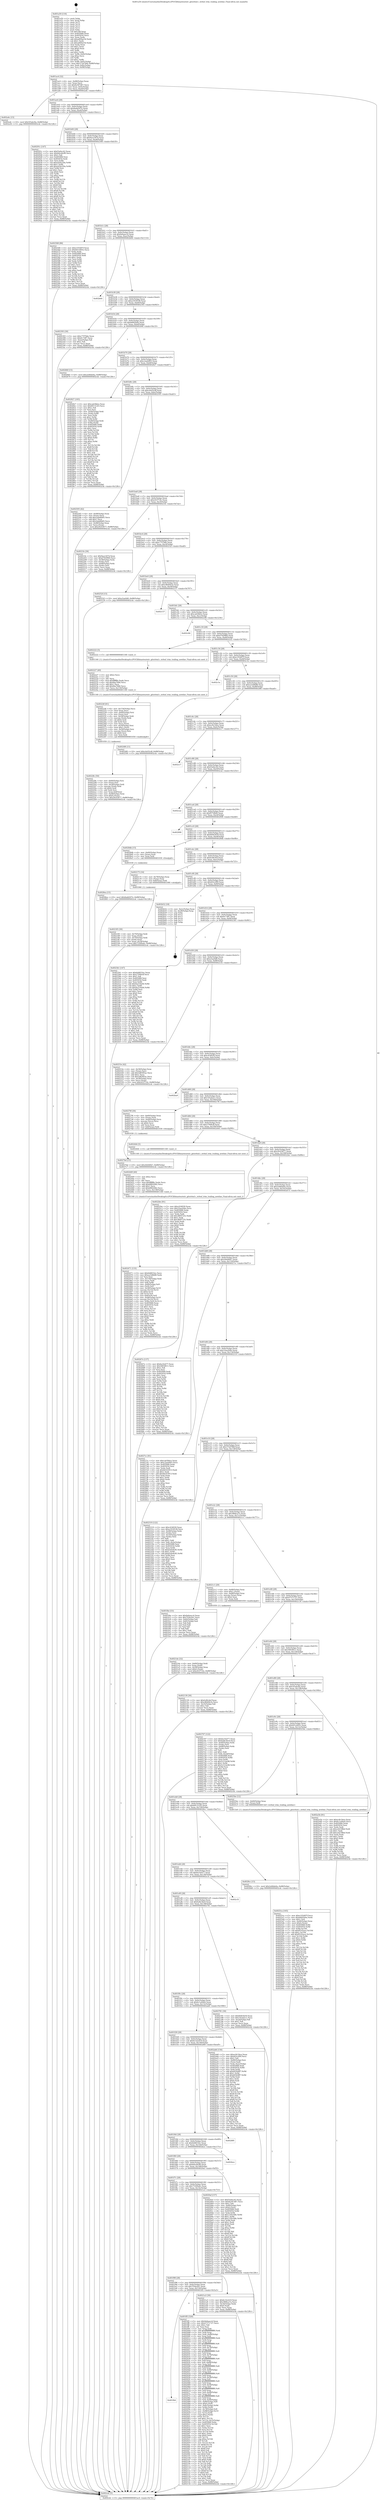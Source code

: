 digraph "0x401a50" {
  label = "0x401a50 (/mnt/c/Users/mathe/Desktop/tcc/POCII/binaries/extr_gitstrbuf.c_strbuf_trim_trailing_newline_Final-ollvm.out::main(0))"
  labelloc = "t"
  node[shape=record]

  Entry [label="",width=0.3,height=0.3,shape=circle,fillcolor=black,style=filled]
  "0x401ac4" [label="{
     0x401ac4 [32]\l
     | [instrs]\l
     &nbsp;&nbsp;0x401ac4 \<+6\>: mov -0x88(%rbp),%eax\l
     &nbsp;&nbsp;0x401aca \<+2\>: mov %eax,%ecx\l
     &nbsp;&nbsp;0x401acc \<+6\>: sub $0x8a587d67,%ecx\l
     &nbsp;&nbsp;0x401ad2 \<+6\>: mov %eax,-0x9c(%rbp)\l
     &nbsp;&nbsp;0x401ad8 \<+6\>: mov %ecx,-0xa0(%rbp)\l
     &nbsp;&nbsp;0x401ade \<+6\>: je 0000000000402a4c \<main+0xffc\>\l
  }"]
  "0x402a4c" [label="{
     0x402a4c [15]\l
     | [instrs]\l
     &nbsp;&nbsp;0x402a4c \<+10\>: movl $0x5f3abc8a,-0x88(%rbp)\l
     &nbsp;&nbsp;0x402a56 \<+5\>: jmp 0000000000402cdc \<main+0x128c\>\l
  }"]
  "0x401ae4" [label="{
     0x401ae4 [28]\l
     | [instrs]\l
     &nbsp;&nbsp;0x401ae4 \<+5\>: jmp 0000000000401ae9 \<main+0x99\>\l
     &nbsp;&nbsp;0x401ae9 \<+6\>: mov -0x9c(%rbp),%eax\l
     &nbsp;&nbsp;0x401aef \<+5\>: sub $0x8add207e,%eax\l
     &nbsp;&nbsp;0x401af4 \<+6\>: mov %eax,-0xa4(%rbp)\l
     &nbsp;&nbsp;0x401afa \<+6\>: je 000000000040291c \<main+0xecc\>\l
  }"]
  Exit [label="",width=0.3,height=0.3,shape=circle,fillcolor=black,style=filled,peripheries=2]
  "0x40291c" [label="{
     0x40291c [147]\l
     | [instrs]\l
     &nbsp;&nbsp;0x40291c \<+5\>: mov $0xf3a0ec42,%eax\l
     &nbsp;&nbsp;0x402921 \<+5\>: mov $0x6dce8c89,%ecx\l
     &nbsp;&nbsp;0x402926 \<+2\>: mov $0x1,%dl\l
     &nbsp;&nbsp;0x402928 \<+7\>: mov 0x405068,%esi\l
     &nbsp;&nbsp;0x40292f \<+7\>: mov 0x405054,%edi\l
     &nbsp;&nbsp;0x402936 \<+3\>: mov %esi,%r8d\l
     &nbsp;&nbsp;0x402939 \<+7\>: sub $0xed3b229a,%r8d\l
     &nbsp;&nbsp;0x402940 \<+4\>: sub $0x1,%r8d\l
     &nbsp;&nbsp;0x402944 \<+7\>: add $0xed3b229a,%r8d\l
     &nbsp;&nbsp;0x40294b \<+4\>: imul %r8d,%esi\l
     &nbsp;&nbsp;0x40294f \<+3\>: and $0x1,%esi\l
     &nbsp;&nbsp;0x402952 \<+3\>: cmp $0x0,%esi\l
     &nbsp;&nbsp;0x402955 \<+4\>: sete %r9b\l
     &nbsp;&nbsp;0x402959 \<+3\>: cmp $0xa,%edi\l
     &nbsp;&nbsp;0x40295c \<+4\>: setl %r10b\l
     &nbsp;&nbsp;0x402960 \<+3\>: mov %r9b,%r11b\l
     &nbsp;&nbsp;0x402963 \<+4\>: xor $0xff,%r11b\l
     &nbsp;&nbsp;0x402967 \<+3\>: mov %r10b,%bl\l
     &nbsp;&nbsp;0x40296a \<+3\>: xor $0xff,%bl\l
     &nbsp;&nbsp;0x40296d \<+3\>: xor $0x1,%dl\l
     &nbsp;&nbsp;0x402970 \<+3\>: mov %r11b,%r14b\l
     &nbsp;&nbsp;0x402973 \<+4\>: and $0xff,%r14b\l
     &nbsp;&nbsp;0x402977 \<+3\>: and %dl,%r9b\l
     &nbsp;&nbsp;0x40297a \<+3\>: mov %bl,%r15b\l
     &nbsp;&nbsp;0x40297d \<+4\>: and $0xff,%r15b\l
     &nbsp;&nbsp;0x402981 \<+3\>: and %dl,%r10b\l
     &nbsp;&nbsp;0x402984 \<+3\>: or %r9b,%r14b\l
     &nbsp;&nbsp;0x402987 \<+3\>: or %r10b,%r15b\l
     &nbsp;&nbsp;0x40298a \<+3\>: xor %r15b,%r14b\l
     &nbsp;&nbsp;0x40298d \<+3\>: or %bl,%r11b\l
     &nbsp;&nbsp;0x402990 \<+4\>: xor $0xff,%r11b\l
     &nbsp;&nbsp;0x402994 \<+3\>: or $0x1,%dl\l
     &nbsp;&nbsp;0x402997 \<+3\>: and %dl,%r11b\l
     &nbsp;&nbsp;0x40299a \<+3\>: or %r11b,%r14b\l
     &nbsp;&nbsp;0x40299d \<+4\>: test $0x1,%r14b\l
     &nbsp;&nbsp;0x4029a1 \<+3\>: cmovne %ecx,%eax\l
     &nbsp;&nbsp;0x4029a4 \<+6\>: mov %eax,-0x88(%rbp)\l
     &nbsp;&nbsp;0x4029aa \<+5\>: jmp 0000000000402cdc \<main+0x128c\>\l
  }"]
  "0x401b00" [label="{
     0x401b00 [28]\l
     | [instrs]\l
     &nbsp;&nbsp;0x401b00 \<+5\>: jmp 0000000000401b05 \<main+0xb5\>\l
     &nbsp;&nbsp;0x401b05 \<+6\>: mov -0x9c(%rbp),%eax\l
     &nbsp;&nbsp;0x401b0b \<+5\>: sub $0x9ace347d,%eax\l
     &nbsp;&nbsp;0x401b10 \<+6\>: mov %eax,-0xa8(%rbp)\l
     &nbsp;&nbsp;0x401b16 \<+6\>: je 0000000000402568 \<main+0xb18\>\l
  }"]
  "0x4028ea" [label="{
     0x4028ea [15]\l
     | [instrs]\l
     &nbsp;&nbsp;0x4028ea \<+10\>: movl $0x8add207e,-0x88(%rbp)\l
     &nbsp;&nbsp;0x4028f4 \<+5\>: jmp 0000000000402cdc \<main+0x128c\>\l
  }"]
  "0x402568" [label="{
     0x402568 [86]\l
     | [instrs]\l
     &nbsp;&nbsp;0x402568 \<+5\>: mov $0xe193d97f,%eax\l
     &nbsp;&nbsp;0x40256d \<+5\>: mov $0x601e605c,%ecx\l
     &nbsp;&nbsp;0x402572 \<+2\>: xor %edx,%edx\l
     &nbsp;&nbsp;0x402574 \<+7\>: mov 0x405068,%esi\l
     &nbsp;&nbsp;0x40257b \<+7\>: mov 0x405054,%edi\l
     &nbsp;&nbsp;0x402582 \<+3\>: sub $0x1,%edx\l
     &nbsp;&nbsp;0x402585 \<+3\>: mov %esi,%r8d\l
     &nbsp;&nbsp;0x402588 \<+3\>: add %edx,%r8d\l
     &nbsp;&nbsp;0x40258b \<+4\>: imul %r8d,%esi\l
     &nbsp;&nbsp;0x40258f \<+3\>: and $0x1,%esi\l
     &nbsp;&nbsp;0x402592 \<+3\>: cmp $0x0,%esi\l
     &nbsp;&nbsp;0x402595 \<+4\>: sete %r9b\l
     &nbsp;&nbsp;0x402599 \<+3\>: cmp $0xa,%edi\l
     &nbsp;&nbsp;0x40259c \<+4\>: setl %r10b\l
     &nbsp;&nbsp;0x4025a0 \<+3\>: mov %r9b,%r11b\l
     &nbsp;&nbsp;0x4025a3 \<+3\>: and %r10b,%r11b\l
     &nbsp;&nbsp;0x4025a6 \<+3\>: xor %r10b,%r9b\l
     &nbsp;&nbsp;0x4025a9 \<+3\>: or %r9b,%r11b\l
     &nbsp;&nbsp;0x4025ac \<+4\>: test $0x1,%r11b\l
     &nbsp;&nbsp;0x4025b0 \<+3\>: cmovne %ecx,%eax\l
     &nbsp;&nbsp;0x4025b3 \<+6\>: mov %eax,-0x88(%rbp)\l
     &nbsp;&nbsp;0x4025b9 \<+5\>: jmp 0000000000402cdc \<main+0x128c\>\l
  }"]
  "0x401b1c" [label="{
     0x401b1c [28]\l
     | [instrs]\l
     &nbsp;&nbsp;0x401b1c \<+5\>: jmp 0000000000401b21 \<main+0xd1\>\l
     &nbsp;&nbsp;0x401b21 \<+6\>: mov -0x9c(%rbp),%eax\l
     &nbsp;&nbsp;0x401b27 \<+5\>: sub $0x9e6aacc4,%eax\l
     &nbsp;&nbsp;0x401b2c \<+6\>: mov %eax,-0xac(%rbp)\l
     &nbsp;&nbsp;0x401b32 \<+6\>: je 0000000000402b64 \<main+0x1114\>\l
  }"]
  "0x4027bd" [label="{
     0x4027bd [15]\l
     | [instrs]\l
     &nbsp;&nbsp;0x4027bd \<+10\>: movl $0x2fe640b7,-0x88(%rbp)\l
     &nbsp;&nbsp;0x4027c7 \<+5\>: jmp 0000000000402cdc \<main+0x128c\>\l
  }"]
  "0x402b64" [label="{
     0x402b64\l
  }", style=dashed]
  "0x401b38" [label="{
     0x401b38 [28]\l
     | [instrs]\l
     &nbsp;&nbsp;0x401b38 \<+5\>: jmp 0000000000401b3d \<main+0xed\>\l
     &nbsp;&nbsp;0x401b3d \<+6\>: mov -0x9c(%rbp),%eax\l
     &nbsp;&nbsp;0x401b43 \<+5\>: sub $0xa1918538,%eax\l
     &nbsp;&nbsp;0x401b48 \<+6\>: mov %eax,-0xb0(%rbp)\l
     &nbsp;&nbsp;0x401b4e \<+6\>: je 0000000000402393 \<main+0x943\>\l
  }"]
  "0x4025ca" [label="{
     0x4025ca [165]\l
     | [instrs]\l
     &nbsp;&nbsp;0x4025ca \<+5\>: mov $0xe193d97f,%ecx\l
     &nbsp;&nbsp;0x4025cf \<+5\>: mov $0xb66f2b9a,%edx\l
     &nbsp;&nbsp;0x4025d4 \<+3\>: mov $0x1,%sil\l
     &nbsp;&nbsp;0x4025d7 \<+4\>: mov -0x40(%rbp),%rax\l
     &nbsp;&nbsp;0x4025db \<+6\>: movl $0x0,(%rax)\l
     &nbsp;&nbsp;0x4025e1 \<+8\>: mov 0x405068,%r8d\l
     &nbsp;&nbsp;0x4025e9 \<+8\>: mov 0x405054,%r9d\l
     &nbsp;&nbsp;0x4025f1 \<+3\>: mov %r8d,%r10d\l
     &nbsp;&nbsp;0x4025f4 \<+7\>: sub $0xf0102ace,%r10d\l
     &nbsp;&nbsp;0x4025fb \<+4\>: sub $0x1,%r10d\l
     &nbsp;&nbsp;0x4025ff \<+7\>: add $0xf0102ace,%r10d\l
     &nbsp;&nbsp;0x402606 \<+4\>: imul %r10d,%r8d\l
     &nbsp;&nbsp;0x40260a \<+4\>: and $0x1,%r8d\l
     &nbsp;&nbsp;0x40260e \<+4\>: cmp $0x0,%r8d\l
     &nbsp;&nbsp;0x402612 \<+4\>: sete %r11b\l
     &nbsp;&nbsp;0x402616 \<+4\>: cmp $0xa,%r9d\l
     &nbsp;&nbsp;0x40261a \<+3\>: setl %bl\l
     &nbsp;&nbsp;0x40261d \<+3\>: mov %r11b,%r14b\l
     &nbsp;&nbsp;0x402620 \<+4\>: xor $0xff,%r14b\l
     &nbsp;&nbsp;0x402624 \<+3\>: mov %bl,%r15b\l
     &nbsp;&nbsp;0x402627 \<+4\>: xor $0xff,%r15b\l
     &nbsp;&nbsp;0x40262b \<+4\>: xor $0x0,%sil\l
     &nbsp;&nbsp;0x40262f \<+3\>: mov %r14b,%r12b\l
     &nbsp;&nbsp;0x402632 \<+4\>: and $0x0,%r12b\l
     &nbsp;&nbsp;0x402636 \<+3\>: and %sil,%r11b\l
     &nbsp;&nbsp;0x402639 \<+3\>: mov %r15b,%r13b\l
     &nbsp;&nbsp;0x40263c \<+4\>: and $0x0,%r13b\l
     &nbsp;&nbsp;0x402640 \<+3\>: and %sil,%bl\l
     &nbsp;&nbsp;0x402643 \<+3\>: or %r11b,%r12b\l
     &nbsp;&nbsp;0x402646 \<+3\>: or %bl,%r13b\l
     &nbsp;&nbsp;0x402649 \<+3\>: xor %r13b,%r12b\l
     &nbsp;&nbsp;0x40264c \<+3\>: or %r15b,%r14b\l
     &nbsp;&nbsp;0x40264f \<+4\>: xor $0xff,%r14b\l
     &nbsp;&nbsp;0x402653 \<+4\>: or $0x0,%sil\l
     &nbsp;&nbsp;0x402657 \<+3\>: and %sil,%r14b\l
     &nbsp;&nbsp;0x40265a \<+3\>: or %r14b,%r12b\l
     &nbsp;&nbsp;0x40265d \<+4\>: test $0x1,%r12b\l
     &nbsp;&nbsp;0x402661 \<+3\>: cmovne %edx,%ecx\l
     &nbsp;&nbsp;0x402664 \<+6\>: mov %ecx,-0x88(%rbp)\l
     &nbsp;&nbsp;0x40266a \<+5\>: jmp 0000000000402cdc \<main+0x128c\>\l
  }"]
  "0x402393" [label="{
     0x402393 [30]\l
     | [instrs]\l
     &nbsp;&nbsp;0x402393 \<+5\>: mov $0xc77f79de,%eax\l
     &nbsp;&nbsp;0x402398 \<+5\>: mov $0x9c73ff7,%ecx\l
     &nbsp;&nbsp;0x40239d \<+3\>: mov -0x2e(%rbp),%dl\l
     &nbsp;&nbsp;0x4023a0 \<+3\>: test $0x1,%dl\l
     &nbsp;&nbsp;0x4023a3 \<+3\>: cmovne %ecx,%eax\l
     &nbsp;&nbsp;0x4023a6 \<+6\>: mov %eax,-0x88(%rbp)\l
     &nbsp;&nbsp;0x4023ac \<+5\>: jmp 0000000000402cdc \<main+0x128c\>\l
  }"]
  "0x401b54" [label="{
     0x401b54 [28]\l
     | [instrs]\l
     &nbsp;&nbsp;0x401b54 \<+5\>: jmp 0000000000401b59 \<main+0x109\>\l
     &nbsp;&nbsp;0x401b59 \<+6\>: mov -0x9c(%rbp),%eax\l
     &nbsp;&nbsp;0x401b5f \<+5\>: sub $0xb66f2b9a,%eax\l
     &nbsp;&nbsp;0x401b64 \<+6\>: mov %eax,-0xb4(%rbp)\l
     &nbsp;&nbsp;0x401b6a \<+6\>: je 000000000040266f \<main+0xc1f\>\l
  }"]
  "0x402471" [label="{
     0x402471 [133]\l
     | [instrs]\l
     &nbsp;&nbsp;0x402471 \<+5\>: mov $0x6d4833ec,%ecx\l
     &nbsp;&nbsp;0x402476 \<+5\>: mov $0xea1b8b88,%edx\l
     &nbsp;&nbsp;0x40247b \<+2\>: xor %esi,%esi\l
     &nbsp;&nbsp;0x40247d \<+6\>: mov -0x158(%rbp),%edi\l
     &nbsp;&nbsp;0x402483 \<+3\>: imul %eax,%edi\l
     &nbsp;&nbsp;0x402486 \<+3\>: mov %dil,%r8b\l
     &nbsp;&nbsp;0x402489 \<+4\>: mov -0x60(%rbp),%r9\l
     &nbsp;&nbsp;0x40248d \<+3\>: mov (%r9),%r9\l
     &nbsp;&nbsp;0x402490 \<+4\>: mov -0x58(%rbp),%r10\l
     &nbsp;&nbsp;0x402494 \<+3\>: movslq (%r10),%r10\l
     &nbsp;&nbsp;0x402497 \<+4\>: shl $0x4,%r10\l
     &nbsp;&nbsp;0x40249b \<+3\>: add %r10,%r9\l
     &nbsp;&nbsp;0x40249e \<+4\>: mov 0x8(%r9),%r9\l
     &nbsp;&nbsp;0x4024a2 \<+4\>: mov -0x48(%rbp),%r10\l
     &nbsp;&nbsp;0x4024a6 \<+3\>: movslq (%r10),%r10\l
     &nbsp;&nbsp;0x4024a9 \<+4\>: mov %r8b,(%r9,%r10,1)\l
     &nbsp;&nbsp;0x4024ad \<+7\>: mov 0x405068,%eax\l
     &nbsp;&nbsp;0x4024b4 \<+7\>: mov 0x405054,%edi\l
     &nbsp;&nbsp;0x4024bb \<+3\>: sub $0x1,%esi\l
     &nbsp;&nbsp;0x4024be \<+3\>: mov %eax,%r11d\l
     &nbsp;&nbsp;0x4024c1 \<+3\>: add %esi,%r11d\l
     &nbsp;&nbsp;0x4024c4 \<+4\>: imul %r11d,%eax\l
     &nbsp;&nbsp;0x4024c8 \<+3\>: and $0x1,%eax\l
     &nbsp;&nbsp;0x4024cb \<+3\>: cmp $0x0,%eax\l
     &nbsp;&nbsp;0x4024ce \<+4\>: sete %r8b\l
     &nbsp;&nbsp;0x4024d2 \<+3\>: cmp $0xa,%edi\l
     &nbsp;&nbsp;0x4024d5 \<+3\>: setl %bl\l
     &nbsp;&nbsp;0x4024d8 \<+3\>: mov %r8b,%r14b\l
     &nbsp;&nbsp;0x4024db \<+3\>: and %bl,%r14b\l
     &nbsp;&nbsp;0x4024de \<+3\>: xor %bl,%r8b\l
     &nbsp;&nbsp;0x4024e1 \<+3\>: or %r8b,%r14b\l
     &nbsp;&nbsp;0x4024e4 \<+4\>: test $0x1,%r14b\l
     &nbsp;&nbsp;0x4024e8 \<+3\>: cmovne %edx,%ecx\l
     &nbsp;&nbsp;0x4024eb \<+6\>: mov %ecx,-0x88(%rbp)\l
     &nbsp;&nbsp;0x4024f1 \<+5\>: jmp 0000000000402cdc \<main+0x128c\>\l
  }"]
  "0x40266f" [label="{
     0x40266f [15]\l
     | [instrs]\l
     &nbsp;&nbsp;0x40266f \<+10\>: movl $0x2e66de6a,-0x88(%rbp)\l
     &nbsp;&nbsp;0x402679 \<+5\>: jmp 0000000000402cdc \<main+0x128c\>\l
  }"]
  "0x401b70" [label="{
     0x401b70 [28]\l
     | [instrs]\l
     &nbsp;&nbsp;0x401b70 \<+5\>: jmp 0000000000401b75 \<main+0x125\>\l
     &nbsp;&nbsp;0x401b75 \<+6\>: mov -0x9c(%rbp),%eax\l
     &nbsp;&nbsp;0x401b7b \<+5\>: sub $0xc2aeb903,%eax\l
     &nbsp;&nbsp;0x401b80 \<+6\>: mov %eax,-0xb8(%rbp)\l
     &nbsp;&nbsp;0x401b86 \<+6\>: je 0000000000402827 \<main+0xdd7\>\l
  }"]
  "0x402449" [label="{
     0x402449 [40]\l
     | [instrs]\l
     &nbsp;&nbsp;0x402449 \<+5\>: mov $0x2,%ecx\l
     &nbsp;&nbsp;0x40244e \<+1\>: cltd\l
     &nbsp;&nbsp;0x40244f \<+2\>: idiv %ecx\l
     &nbsp;&nbsp;0x402451 \<+6\>: imul $0xfffffffe,%edx,%ecx\l
     &nbsp;&nbsp;0x402457 \<+6\>: add $0xbf802082,%ecx\l
     &nbsp;&nbsp;0x40245d \<+3\>: add $0x1,%ecx\l
     &nbsp;&nbsp;0x402460 \<+6\>: sub $0xbf802082,%ecx\l
     &nbsp;&nbsp;0x402466 \<+6\>: mov %ecx,-0x158(%rbp)\l
     &nbsp;&nbsp;0x40246c \<+5\>: call 0000000000401160 \<next_i\>\l
     | [calls]\l
     &nbsp;&nbsp;0x401160 \{1\} (/mnt/c/Users/mathe/Desktop/tcc/POCII/binaries/extr_gitstrbuf.c_strbuf_trim_trailing_newline_Final-ollvm.out::next_i)\l
  }"]
  "0x402827" [label="{
     0x402827 [165]\l
     | [instrs]\l
     &nbsp;&nbsp;0x402827 \<+5\>: mov $0xcab58dce,%eax\l
     &nbsp;&nbsp;0x40282c \<+5\>: mov $0x691312f3,%ecx\l
     &nbsp;&nbsp;0x402831 \<+2\>: mov $0x1,%dl\l
     &nbsp;&nbsp;0x402833 \<+2\>: xor %esi,%esi\l
     &nbsp;&nbsp;0x402835 \<+4\>: mov -0x40(%rbp),%rdi\l
     &nbsp;&nbsp;0x402839 \<+3\>: mov (%rdi),%r8d\l
     &nbsp;&nbsp;0x40283c \<+3\>: mov %esi,%r9d\l
     &nbsp;&nbsp;0x40283f \<+4\>: sub $0x1,%r9d\l
     &nbsp;&nbsp;0x402843 \<+3\>: sub %r9d,%r8d\l
     &nbsp;&nbsp;0x402846 \<+4\>: mov -0x40(%rbp),%rdi\l
     &nbsp;&nbsp;0x40284a \<+3\>: mov %r8d,(%rdi)\l
     &nbsp;&nbsp;0x40284d \<+8\>: mov 0x405068,%r8d\l
     &nbsp;&nbsp;0x402855 \<+8\>: mov 0x405054,%r9d\l
     &nbsp;&nbsp;0x40285d \<+3\>: sub $0x1,%esi\l
     &nbsp;&nbsp;0x402860 \<+3\>: mov %r8d,%r10d\l
     &nbsp;&nbsp;0x402863 \<+3\>: add %esi,%r10d\l
     &nbsp;&nbsp;0x402866 \<+4\>: imul %r10d,%r8d\l
     &nbsp;&nbsp;0x40286a \<+4\>: and $0x1,%r8d\l
     &nbsp;&nbsp;0x40286e \<+4\>: cmp $0x0,%r8d\l
     &nbsp;&nbsp;0x402872 \<+4\>: sete %r11b\l
     &nbsp;&nbsp;0x402876 \<+4\>: cmp $0xa,%r9d\l
     &nbsp;&nbsp;0x40287a \<+3\>: setl %bl\l
     &nbsp;&nbsp;0x40287d \<+3\>: mov %r11b,%r14b\l
     &nbsp;&nbsp;0x402880 \<+4\>: xor $0xff,%r14b\l
     &nbsp;&nbsp;0x402884 \<+3\>: mov %bl,%r15b\l
     &nbsp;&nbsp;0x402887 \<+4\>: xor $0xff,%r15b\l
     &nbsp;&nbsp;0x40288b \<+3\>: xor $0x1,%dl\l
     &nbsp;&nbsp;0x40288e \<+3\>: mov %r14b,%r12b\l
     &nbsp;&nbsp;0x402891 \<+4\>: and $0xff,%r12b\l
     &nbsp;&nbsp;0x402895 \<+3\>: and %dl,%r11b\l
     &nbsp;&nbsp;0x402898 \<+3\>: mov %r15b,%r13b\l
     &nbsp;&nbsp;0x40289b \<+4\>: and $0xff,%r13b\l
     &nbsp;&nbsp;0x40289f \<+2\>: and %dl,%bl\l
     &nbsp;&nbsp;0x4028a1 \<+3\>: or %r11b,%r12b\l
     &nbsp;&nbsp;0x4028a4 \<+3\>: or %bl,%r13b\l
     &nbsp;&nbsp;0x4028a7 \<+3\>: xor %r13b,%r12b\l
     &nbsp;&nbsp;0x4028aa \<+3\>: or %r15b,%r14b\l
     &nbsp;&nbsp;0x4028ad \<+4\>: xor $0xff,%r14b\l
     &nbsp;&nbsp;0x4028b1 \<+3\>: or $0x1,%dl\l
     &nbsp;&nbsp;0x4028b4 \<+3\>: and %dl,%r14b\l
     &nbsp;&nbsp;0x4028b7 \<+3\>: or %r14b,%r12b\l
     &nbsp;&nbsp;0x4028ba \<+4\>: test $0x1,%r12b\l
     &nbsp;&nbsp;0x4028be \<+3\>: cmovne %ecx,%eax\l
     &nbsp;&nbsp;0x4028c1 \<+6\>: mov %eax,-0x88(%rbp)\l
     &nbsp;&nbsp;0x4028c7 \<+5\>: jmp 0000000000402cdc \<main+0x128c\>\l
  }"]
  "0x401b8c" [label="{
     0x401b8c [28]\l
     | [instrs]\l
     &nbsp;&nbsp;0x401b8c \<+5\>: jmp 0000000000401b91 \<main+0x141\>\l
     &nbsp;&nbsp;0x401b91 \<+6\>: mov -0x9c(%rbp),%eax\l
     &nbsp;&nbsp;0x401b97 \<+5\>: sub $0xc4e93cdf,%eax\l
     &nbsp;&nbsp;0x401b9c \<+6\>: mov %eax,-0xbc(%rbp)\l
     &nbsp;&nbsp;0x401ba2 \<+6\>: je 0000000000402505 \<main+0xab5\>\l
  }"]
  "0x40228c" [label="{
     0x40228c [50]\l
     | [instrs]\l
     &nbsp;&nbsp;0x40228c \<+4\>: mov -0x60(%rbp),%rsi\l
     &nbsp;&nbsp;0x402290 \<+3\>: mov (%rsi),%rsi\l
     &nbsp;&nbsp;0x402293 \<+4\>: mov -0x58(%rbp),%rdi\l
     &nbsp;&nbsp;0x402297 \<+3\>: movslq (%rdi),%rdi\l
     &nbsp;&nbsp;0x40229a \<+4\>: shl $0x4,%rdi\l
     &nbsp;&nbsp;0x40229e \<+3\>: add %rdi,%rsi\l
     &nbsp;&nbsp;0x4022a1 \<+4\>: mov %rax,0x8(%rsi)\l
     &nbsp;&nbsp;0x4022a5 \<+4\>: mov -0x48(%rbp),%rax\l
     &nbsp;&nbsp;0x4022a9 \<+6\>: movl $0x0,(%rax)\l
     &nbsp;&nbsp;0x4022af \<+10\>: movl $0x29c03677,-0x88(%rbp)\l
     &nbsp;&nbsp;0x4022b9 \<+5\>: jmp 0000000000402cdc \<main+0x128c\>\l
  }"]
  "0x402505" [label="{
     0x402505 [42]\l
     | [instrs]\l
     &nbsp;&nbsp;0x402505 \<+4\>: mov -0x48(%rbp),%rax\l
     &nbsp;&nbsp;0x402509 \<+2\>: mov (%rax),%ecx\l
     &nbsp;&nbsp;0x40250b \<+6\>: add $0x2abd6b85,%ecx\l
     &nbsp;&nbsp;0x402511 \<+3\>: add $0x1,%ecx\l
     &nbsp;&nbsp;0x402514 \<+6\>: sub $0x2abd6b85,%ecx\l
     &nbsp;&nbsp;0x40251a \<+4\>: mov -0x48(%rbp),%rax\l
     &nbsp;&nbsp;0x40251e \<+2\>: mov %ecx,(%rax)\l
     &nbsp;&nbsp;0x402520 \<+10\>: movl $0x29c03677,-0x88(%rbp)\l
     &nbsp;&nbsp;0x40252a \<+5\>: jmp 0000000000402cdc \<main+0x128c\>\l
  }"]
  "0x401ba8" [label="{
     0x401ba8 [28]\l
     | [instrs]\l
     &nbsp;&nbsp;0x401ba8 \<+5\>: jmp 0000000000401bad \<main+0x15d\>\l
     &nbsp;&nbsp;0x401bad \<+6\>: mov -0x9c(%rbp),%eax\l
     &nbsp;&nbsp;0x401bb3 \<+5\>: sub $0xc61f714c,%eax\l
     &nbsp;&nbsp;0x401bb8 \<+6\>: mov %eax,-0xc0(%rbp)\l
     &nbsp;&nbsp;0x401bbe \<+6\>: je 00000000004021fe \<main+0x7ae\>\l
  }"]
  "0x40224f" [label="{
     0x40224f [61]\l
     | [instrs]\l
     &nbsp;&nbsp;0x40224f \<+6\>: mov -0x154(%rbp),%ecx\l
     &nbsp;&nbsp;0x402255 \<+3\>: imul %eax,%ecx\l
     &nbsp;&nbsp;0x402258 \<+4\>: mov -0x60(%rbp),%rsi\l
     &nbsp;&nbsp;0x40225c \<+3\>: mov (%rsi),%rsi\l
     &nbsp;&nbsp;0x40225f \<+4\>: mov -0x58(%rbp),%rdi\l
     &nbsp;&nbsp;0x402263 \<+3\>: movslq (%rdi),%rdi\l
     &nbsp;&nbsp;0x402266 \<+4\>: shl $0x4,%rdi\l
     &nbsp;&nbsp;0x40226a \<+3\>: add %rdi,%rsi\l
     &nbsp;&nbsp;0x40226d \<+2\>: mov %ecx,(%rsi)\l
     &nbsp;&nbsp;0x40226f \<+4\>: mov -0x50(%rbp),%rsi\l
     &nbsp;&nbsp;0x402273 \<+6\>: movl $0x1,(%rsi)\l
     &nbsp;&nbsp;0x402279 \<+4\>: mov -0x50(%rbp),%rsi\l
     &nbsp;&nbsp;0x40227d \<+3\>: movslq (%rsi),%rsi\l
     &nbsp;&nbsp;0x402280 \<+4\>: shl $0x0,%rsi\l
     &nbsp;&nbsp;0x402284 \<+3\>: mov %rsi,%rdi\l
     &nbsp;&nbsp;0x402287 \<+5\>: call 0000000000401050 \<malloc@plt\>\l
     | [calls]\l
     &nbsp;&nbsp;0x401050 \{1\} (unknown)\l
  }"]
  "0x4021fe" [label="{
     0x4021fe [36]\l
     | [instrs]\l
     &nbsp;&nbsp;0x4021fe \<+5\>: mov $0x9ace347d,%eax\l
     &nbsp;&nbsp;0x402203 \<+5\>: mov $0xd792f960,%ecx\l
     &nbsp;&nbsp;0x402208 \<+4\>: mov -0x58(%rbp),%rdx\l
     &nbsp;&nbsp;0x40220c \<+2\>: mov (%rdx),%esi\l
     &nbsp;&nbsp;0x40220e \<+4\>: mov -0x68(%rbp),%rdx\l
     &nbsp;&nbsp;0x402212 \<+2\>: cmp (%rdx),%esi\l
     &nbsp;&nbsp;0x402214 \<+3\>: cmovl %ecx,%eax\l
     &nbsp;&nbsp;0x402217 \<+6\>: mov %eax,-0x88(%rbp)\l
     &nbsp;&nbsp;0x40221d \<+5\>: jmp 0000000000402cdc \<main+0x128c\>\l
  }"]
  "0x401bc4" [label="{
     0x401bc4 [28]\l
     | [instrs]\l
     &nbsp;&nbsp;0x401bc4 \<+5\>: jmp 0000000000401bc9 \<main+0x179\>\l
     &nbsp;&nbsp;0x401bc9 \<+6\>: mov -0x9c(%rbp),%eax\l
     &nbsp;&nbsp;0x401bcf \<+5\>: sub $0xc77f79de,%eax\l
     &nbsp;&nbsp;0x401bd4 \<+6\>: mov %eax,-0xc4(%rbp)\l
     &nbsp;&nbsp;0x401bda \<+6\>: je 000000000040252f \<main+0xadf\>\l
  }"]
  "0x402227" [label="{
     0x402227 [40]\l
     | [instrs]\l
     &nbsp;&nbsp;0x402227 \<+5\>: mov $0x2,%ecx\l
     &nbsp;&nbsp;0x40222c \<+1\>: cltd\l
     &nbsp;&nbsp;0x40222d \<+2\>: idiv %ecx\l
     &nbsp;&nbsp;0x40222f \<+6\>: imul $0xfffffffe,%edx,%ecx\l
     &nbsp;&nbsp;0x402235 \<+6\>: sub $0x8da7666,%ecx\l
     &nbsp;&nbsp;0x40223b \<+3\>: add $0x1,%ecx\l
     &nbsp;&nbsp;0x40223e \<+6\>: add $0x8da7666,%ecx\l
     &nbsp;&nbsp;0x402244 \<+6\>: mov %ecx,-0x154(%rbp)\l
     &nbsp;&nbsp;0x40224a \<+5\>: call 0000000000401160 \<next_i\>\l
     | [calls]\l
     &nbsp;&nbsp;0x401160 \{1\} (/mnt/c/Users/mathe/Desktop/tcc/POCII/binaries/extr_gitstrbuf.c_strbuf_trim_trailing_newline_Final-ollvm.out::next_i)\l
  }"]
  "0x40252f" [label="{
     0x40252f [15]\l
     | [instrs]\l
     &nbsp;&nbsp;0x40252f \<+10\>: movl $0xa5ae0d0,-0x88(%rbp)\l
     &nbsp;&nbsp;0x402539 \<+5\>: jmp 0000000000402cdc \<main+0x128c\>\l
  }"]
  "0x401be0" [label="{
     0x401be0 [28]\l
     | [instrs]\l
     &nbsp;&nbsp;0x401be0 \<+5\>: jmp 0000000000401be5 \<main+0x195\>\l
     &nbsp;&nbsp;0x401be5 \<+6\>: mov -0x9c(%rbp),%eax\l
     &nbsp;&nbsp;0x401beb \<+5\>: sub $0xc8640b1b,%eax\l
     &nbsp;&nbsp;0x401bf0 \<+6\>: mov %eax,-0xc8(%rbp)\l
     &nbsp;&nbsp;0x401bf6 \<+6\>: je 0000000000402157 \<main+0x707\>\l
  }"]
  "0x4021de" [label="{
     0x4021de [32]\l
     | [instrs]\l
     &nbsp;&nbsp;0x4021de \<+4\>: mov -0x60(%rbp),%rdi\l
     &nbsp;&nbsp;0x4021e2 \<+3\>: mov %rax,(%rdi)\l
     &nbsp;&nbsp;0x4021e5 \<+4\>: mov -0x58(%rbp),%rax\l
     &nbsp;&nbsp;0x4021e9 \<+6\>: movl $0x0,(%rax)\l
     &nbsp;&nbsp;0x4021ef \<+10\>: movl $0xc61f714c,-0x88(%rbp)\l
     &nbsp;&nbsp;0x4021f9 \<+5\>: jmp 0000000000402cdc \<main+0x128c\>\l
  }"]
  "0x402157" [label="{
     0x402157\l
  }", style=dashed]
  "0x401bfc" [label="{
     0x401bfc [28]\l
     | [instrs]\l
     &nbsp;&nbsp;0x401bfc \<+5\>: jmp 0000000000401c01 \<main+0x1b1\>\l
     &nbsp;&nbsp;0x401c01 \<+6\>: mov -0x9c(%rbp),%eax\l
     &nbsp;&nbsp;0x401c07 \<+5\>: sub $0xcab58dce,%eax\l
     &nbsp;&nbsp;0x401c0c \<+6\>: mov %eax,-0xcc(%rbp)\l
     &nbsp;&nbsp;0x401c12 \<+6\>: je 0000000000402c84 \<main+0x1234\>\l
  }"]
  "0x402185" [label="{
     0x402185 [30]\l
     | [instrs]\l
     &nbsp;&nbsp;0x402185 \<+4\>: mov -0x70(%rbp),%rdi\l
     &nbsp;&nbsp;0x402189 \<+2\>: mov %eax,(%rdi)\l
     &nbsp;&nbsp;0x40218b \<+4\>: mov -0x70(%rbp),%rdi\l
     &nbsp;&nbsp;0x40218f \<+2\>: mov (%rdi),%eax\l
     &nbsp;&nbsp;0x402191 \<+3\>: mov %eax,-0x34(%rbp)\l
     &nbsp;&nbsp;0x402194 \<+10\>: movl $0x75309a4c,-0x88(%rbp)\l
     &nbsp;&nbsp;0x40219e \<+5\>: jmp 0000000000402cdc \<main+0x128c\>\l
  }"]
  "0x402c84" [label="{
     0x402c84\l
  }", style=dashed]
  "0x401c18" [label="{
     0x401c18 [28]\l
     | [instrs]\l
     &nbsp;&nbsp;0x401c18 \<+5\>: jmp 0000000000401c1d \<main+0x1cd\>\l
     &nbsp;&nbsp;0x401c1d \<+6\>: mov -0x9c(%rbp),%eax\l
     &nbsp;&nbsp;0x401c23 \<+5\>: sub $0xd792f960,%eax\l
     &nbsp;&nbsp;0x401c28 \<+6\>: mov %eax,-0xd0(%rbp)\l
     &nbsp;&nbsp;0x401c2e \<+6\>: je 0000000000402222 \<main+0x7d2\>\l
  }"]
  "0x401fb4" [label="{
     0x401fb4\l
  }", style=dashed]
  "0x402222" [label="{
     0x402222 [5]\l
     | [instrs]\l
     &nbsp;&nbsp;0x402222 \<+5\>: call 0000000000401160 \<next_i\>\l
     | [calls]\l
     &nbsp;&nbsp;0x401160 \{1\} (/mnt/c/Users/mathe/Desktop/tcc/POCII/binaries/extr_gitstrbuf.c_strbuf_trim_trailing_newline_Final-ollvm.out::next_i)\l
  }"]
  "0x401c34" [label="{
     0x401c34 [28]\l
     | [instrs]\l
     &nbsp;&nbsp;0x401c34 \<+5\>: jmp 0000000000401c39 \<main+0x1e9\>\l
     &nbsp;&nbsp;0x401c39 \<+6\>: mov -0x9c(%rbp),%eax\l
     &nbsp;&nbsp;0x401c3f \<+5\>: sub $0xe193d97f,%eax\l
     &nbsp;&nbsp;0x401c44 \<+6\>: mov %eax,-0xd4(%rbp)\l
     &nbsp;&nbsp;0x401c4a \<+6\>: je 0000000000402c3a \<main+0x11ea\>\l
  }"]
  "0x401ff3" [label="{
     0x401ff3 [326]\l
     | [instrs]\l
     &nbsp;&nbsp;0x401ff3 \<+5\>: mov $0x9e6aacc4,%eax\l
     &nbsp;&nbsp;0x401ff8 \<+5\>: mov $0x47571727,%ecx\l
     &nbsp;&nbsp;0x401ffd \<+2\>: mov $0x1,%dl\l
     &nbsp;&nbsp;0x401fff \<+2\>: xor %esi,%esi\l
     &nbsp;&nbsp;0x402001 \<+3\>: mov %rsp,%rdi\l
     &nbsp;&nbsp;0x402004 \<+4\>: add $0xfffffffffffffff0,%rdi\l
     &nbsp;&nbsp;0x402008 \<+3\>: mov %rdi,%rsp\l
     &nbsp;&nbsp;0x40200b \<+4\>: mov %rdi,-0x80(%rbp)\l
     &nbsp;&nbsp;0x40200f \<+3\>: mov %rsp,%rdi\l
     &nbsp;&nbsp;0x402012 \<+4\>: add $0xfffffffffffffff0,%rdi\l
     &nbsp;&nbsp;0x402016 \<+3\>: mov %rdi,%rsp\l
     &nbsp;&nbsp;0x402019 \<+3\>: mov %rsp,%r8\l
     &nbsp;&nbsp;0x40201c \<+4\>: add $0xfffffffffffffff0,%r8\l
     &nbsp;&nbsp;0x402020 \<+3\>: mov %r8,%rsp\l
     &nbsp;&nbsp;0x402023 \<+4\>: mov %r8,-0x78(%rbp)\l
     &nbsp;&nbsp;0x402027 \<+3\>: mov %rsp,%r8\l
     &nbsp;&nbsp;0x40202a \<+4\>: add $0xfffffffffffffff0,%r8\l
     &nbsp;&nbsp;0x40202e \<+3\>: mov %r8,%rsp\l
     &nbsp;&nbsp;0x402031 \<+4\>: mov %r8,-0x70(%rbp)\l
     &nbsp;&nbsp;0x402035 \<+3\>: mov %rsp,%r8\l
     &nbsp;&nbsp;0x402038 \<+4\>: add $0xfffffffffffffff0,%r8\l
     &nbsp;&nbsp;0x40203c \<+3\>: mov %r8,%rsp\l
     &nbsp;&nbsp;0x40203f \<+4\>: mov %r8,-0x68(%rbp)\l
     &nbsp;&nbsp;0x402043 \<+3\>: mov %rsp,%r8\l
     &nbsp;&nbsp;0x402046 \<+4\>: add $0xfffffffffffffff0,%r8\l
     &nbsp;&nbsp;0x40204a \<+3\>: mov %r8,%rsp\l
     &nbsp;&nbsp;0x40204d \<+4\>: mov %r8,-0x60(%rbp)\l
     &nbsp;&nbsp;0x402051 \<+3\>: mov %rsp,%r8\l
     &nbsp;&nbsp;0x402054 \<+4\>: add $0xfffffffffffffff0,%r8\l
     &nbsp;&nbsp;0x402058 \<+3\>: mov %r8,%rsp\l
     &nbsp;&nbsp;0x40205b \<+4\>: mov %r8,-0x58(%rbp)\l
     &nbsp;&nbsp;0x40205f \<+3\>: mov %rsp,%r8\l
     &nbsp;&nbsp;0x402062 \<+4\>: add $0xfffffffffffffff0,%r8\l
     &nbsp;&nbsp;0x402066 \<+3\>: mov %r8,%rsp\l
     &nbsp;&nbsp;0x402069 \<+4\>: mov %r8,-0x50(%rbp)\l
     &nbsp;&nbsp;0x40206d \<+3\>: mov %rsp,%r8\l
     &nbsp;&nbsp;0x402070 \<+4\>: add $0xfffffffffffffff0,%r8\l
     &nbsp;&nbsp;0x402074 \<+3\>: mov %r8,%rsp\l
     &nbsp;&nbsp;0x402077 \<+4\>: mov %r8,-0x48(%rbp)\l
     &nbsp;&nbsp;0x40207b \<+3\>: mov %rsp,%r8\l
     &nbsp;&nbsp;0x40207e \<+4\>: add $0xfffffffffffffff0,%r8\l
     &nbsp;&nbsp;0x402082 \<+3\>: mov %r8,%rsp\l
     &nbsp;&nbsp;0x402085 \<+4\>: mov %r8,-0x40(%rbp)\l
     &nbsp;&nbsp;0x402089 \<+4\>: mov -0x80(%rbp),%r8\l
     &nbsp;&nbsp;0x40208d \<+7\>: movl $0x0,(%r8)\l
     &nbsp;&nbsp;0x402094 \<+7\>: mov -0x8c(%rbp),%r9d\l
     &nbsp;&nbsp;0x40209b \<+3\>: mov %r9d,(%rdi)\l
     &nbsp;&nbsp;0x40209e \<+4\>: mov -0x78(%rbp),%r8\l
     &nbsp;&nbsp;0x4020a2 \<+7\>: mov -0x98(%rbp),%r10\l
     &nbsp;&nbsp;0x4020a9 \<+3\>: mov %r10,(%r8)\l
     &nbsp;&nbsp;0x4020ac \<+3\>: cmpl $0x2,(%rdi)\l
     &nbsp;&nbsp;0x4020af \<+4\>: setne %r11b\l
     &nbsp;&nbsp;0x4020b3 \<+4\>: and $0x1,%r11b\l
     &nbsp;&nbsp;0x4020b7 \<+4\>: mov %r11b,-0x35(%rbp)\l
     &nbsp;&nbsp;0x4020bb \<+7\>: mov 0x405068,%ebx\l
     &nbsp;&nbsp;0x4020c2 \<+8\>: mov 0x405054,%r14d\l
     &nbsp;&nbsp;0x4020ca \<+3\>: sub $0x1,%esi\l
     &nbsp;&nbsp;0x4020cd \<+3\>: mov %ebx,%r15d\l
     &nbsp;&nbsp;0x4020d0 \<+3\>: add %esi,%r15d\l
     &nbsp;&nbsp;0x4020d3 \<+4\>: imul %r15d,%ebx\l
     &nbsp;&nbsp;0x4020d7 \<+3\>: and $0x1,%ebx\l
     &nbsp;&nbsp;0x4020da \<+3\>: cmp $0x0,%ebx\l
     &nbsp;&nbsp;0x4020dd \<+4\>: sete %r11b\l
     &nbsp;&nbsp;0x4020e1 \<+4\>: cmp $0xa,%r14d\l
     &nbsp;&nbsp;0x4020e5 \<+4\>: setl %r12b\l
     &nbsp;&nbsp;0x4020e9 \<+3\>: mov %r11b,%r13b\l
     &nbsp;&nbsp;0x4020ec \<+4\>: xor $0xff,%r13b\l
     &nbsp;&nbsp;0x4020f0 \<+3\>: mov %r12b,%sil\l
     &nbsp;&nbsp;0x4020f3 \<+4\>: xor $0xff,%sil\l
     &nbsp;&nbsp;0x4020f7 \<+3\>: xor $0x0,%dl\l
     &nbsp;&nbsp;0x4020fa \<+3\>: mov %r13b,%dil\l
     &nbsp;&nbsp;0x4020fd \<+4\>: and $0x0,%dil\l
     &nbsp;&nbsp;0x402101 \<+3\>: and %dl,%r11b\l
     &nbsp;&nbsp;0x402104 \<+3\>: mov %sil,%r8b\l
     &nbsp;&nbsp;0x402107 \<+4\>: and $0x0,%r8b\l
     &nbsp;&nbsp;0x40210b \<+3\>: and %dl,%r12b\l
     &nbsp;&nbsp;0x40210e \<+3\>: or %r11b,%dil\l
     &nbsp;&nbsp;0x402111 \<+3\>: or %r12b,%r8b\l
     &nbsp;&nbsp;0x402114 \<+3\>: xor %r8b,%dil\l
     &nbsp;&nbsp;0x402117 \<+3\>: or %sil,%r13b\l
     &nbsp;&nbsp;0x40211a \<+4\>: xor $0xff,%r13b\l
     &nbsp;&nbsp;0x40211e \<+3\>: or $0x0,%dl\l
     &nbsp;&nbsp;0x402121 \<+3\>: and %dl,%r13b\l
     &nbsp;&nbsp;0x402124 \<+3\>: or %r13b,%dil\l
     &nbsp;&nbsp;0x402127 \<+4\>: test $0x1,%dil\l
     &nbsp;&nbsp;0x40212b \<+3\>: cmovne %ecx,%eax\l
     &nbsp;&nbsp;0x40212e \<+6\>: mov %eax,-0x88(%rbp)\l
     &nbsp;&nbsp;0x402134 \<+5\>: jmp 0000000000402cdc \<main+0x128c\>\l
  }"]
  "0x402c3a" [label="{
     0x402c3a\l
  }", style=dashed]
  "0x401c50" [label="{
     0x401c50 [28]\l
     | [instrs]\l
     &nbsp;&nbsp;0x401c50 \<+5\>: jmp 0000000000401c55 \<main+0x205\>\l
     &nbsp;&nbsp;0x401c55 \<+6\>: mov -0x9c(%rbp),%eax\l
     &nbsp;&nbsp;0x401c5b \<+5\>: sub $0xea1b8b88,%eax\l
     &nbsp;&nbsp;0x401c60 \<+6\>: mov %eax,-0xd8(%rbp)\l
     &nbsp;&nbsp;0x401c66 \<+6\>: je 00000000004024f6 \<main+0xaa6\>\l
  }"]
  "0x401f98" [label="{
     0x401f98 [28]\l
     | [instrs]\l
     &nbsp;&nbsp;0x401f98 \<+5\>: jmp 0000000000401f9d \<main+0x54d\>\l
     &nbsp;&nbsp;0x401f9d \<+6\>: mov -0x9c(%rbp),%eax\l
     &nbsp;&nbsp;0x401fa3 \<+5\>: sub $0x7f34a2b1,%eax\l
     &nbsp;&nbsp;0x401fa8 \<+6\>: mov %eax,-0x150(%rbp)\l
     &nbsp;&nbsp;0x401fae \<+6\>: je 0000000000401ff3 \<main+0x5a3\>\l
  }"]
  "0x4024f6" [label="{
     0x4024f6 [15]\l
     | [instrs]\l
     &nbsp;&nbsp;0x4024f6 \<+10\>: movl $0xc4e93cdf,-0x88(%rbp)\l
     &nbsp;&nbsp;0x402500 \<+5\>: jmp 0000000000402cdc \<main+0x128c\>\l
  }"]
  "0x401c6c" [label="{
     0x401c6c [28]\l
     | [instrs]\l
     &nbsp;&nbsp;0x401c6c \<+5\>: jmp 0000000000401c71 \<main+0x221\>\l
     &nbsp;&nbsp;0x401c71 \<+6\>: mov -0x9c(%rbp),%eax\l
     &nbsp;&nbsp;0x401c77 \<+5\>: sub $0xec8c54ea,%eax\l
     &nbsp;&nbsp;0x401c7c \<+6\>: mov %eax,-0xdc(%rbp)\l
     &nbsp;&nbsp;0x401c82 \<+6\>: je 0000000000402cc7 \<main+0x1277\>\l
  }"]
  "0x4021a3" [label="{
     0x4021a3 [30]\l
     | [instrs]\l
     &nbsp;&nbsp;0x4021a3 \<+5\>: mov $0x6c32e419,%eax\l
     &nbsp;&nbsp;0x4021a8 \<+5\>: mov $0x380bca7a,%ecx\l
     &nbsp;&nbsp;0x4021ad \<+3\>: mov -0x34(%rbp),%edx\l
     &nbsp;&nbsp;0x4021b0 \<+3\>: cmp $0x0,%edx\l
     &nbsp;&nbsp;0x4021b3 \<+3\>: cmove %ecx,%eax\l
     &nbsp;&nbsp;0x4021b6 \<+6\>: mov %eax,-0x88(%rbp)\l
     &nbsp;&nbsp;0x4021bc \<+5\>: jmp 0000000000402cdc \<main+0x128c\>\l
  }"]
  "0x402cc7" [label="{
     0x402cc7\l
  }", style=dashed]
  "0x401c88" [label="{
     0x401c88 [28]\l
     | [instrs]\l
     &nbsp;&nbsp;0x401c88 \<+5\>: jmp 0000000000401c8d \<main+0x23d\>\l
     &nbsp;&nbsp;0x401c8d \<+6\>: mov -0x9c(%rbp),%eax\l
     &nbsp;&nbsp;0x401c93 \<+5\>: sub $0xf3a0ec42,%eax\l
     &nbsp;&nbsp;0x401c98 \<+6\>: mov %eax,-0xe0(%rbp)\l
     &nbsp;&nbsp;0x401c9e \<+6\>: je 0000000000402cae \<main+0x125e\>\l
  }"]
  "0x401f7c" [label="{
     0x401f7c [28]\l
     | [instrs]\l
     &nbsp;&nbsp;0x401f7c \<+5\>: jmp 0000000000401f81 \<main+0x531\>\l
     &nbsp;&nbsp;0x401f81 \<+6\>: mov -0x9c(%rbp),%eax\l
     &nbsp;&nbsp;0x401f87 \<+5\>: sub $0x75309a4c,%eax\l
     &nbsp;&nbsp;0x401f8c \<+6\>: mov %eax,-0x14c(%rbp)\l
     &nbsp;&nbsp;0x401f92 \<+6\>: je 00000000004021a3 \<main+0x753\>\l
  }"]
  "0x402cae" [label="{
     0x402cae\l
  }", style=dashed]
  "0x401ca4" [label="{
     0x401ca4 [28]\l
     | [instrs]\l
     &nbsp;&nbsp;0x401ca4 \<+5\>: jmp 0000000000401ca9 \<main+0x259\>\l
     &nbsp;&nbsp;0x401ca9 \<+6\>: mov -0x9c(%rbp),%eax\l
     &nbsp;&nbsp;0x401caf \<+5\>: sub $0xf975f8d0,%eax\l
     &nbsp;&nbsp;0x401cb4 \<+6\>: mov %eax,-0xe4(%rbp)\l
     &nbsp;&nbsp;0x401cba \<+6\>: je 0000000000402908 \<main+0xeb8\>\l
  }"]
  "0x4029af" [label="{
     0x4029af [157]\l
     | [instrs]\l
     &nbsp;&nbsp;0x4029af \<+5\>: mov $0xf3a0ec42,%eax\l
     &nbsp;&nbsp;0x4029b4 \<+5\>: mov $0x8a587d67,%ecx\l
     &nbsp;&nbsp;0x4029b9 \<+2\>: mov $0x1,%dl\l
     &nbsp;&nbsp;0x4029bb \<+4\>: mov -0x80(%rbp),%rsi\l
     &nbsp;&nbsp;0x4029bf \<+6\>: movl $0x0,(%rsi)\l
     &nbsp;&nbsp;0x4029c5 \<+7\>: mov 0x405068,%edi\l
     &nbsp;&nbsp;0x4029cc \<+8\>: mov 0x405054,%r8d\l
     &nbsp;&nbsp;0x4029d4 \<+3\>: mov %edi,%r9d\l
     &nbsp;&nbsp;0x4029d7 \<+7\>: sub $0x135b168c,%r9d\l
     &nbsp;&nbsp;0x4029de \<+4\>: sub $0x1,%r9d\l
     &nbsp;&nbsp;0x4029e2 \<+7\>: add $0x135b168c,%r9d\l
     &nbsp;&nbsp;0x4029e9 \<+4\>: imul %r9d,%edi\l
     &nbsp;&nbsp;0x4029ed \<+3\>: and $0x1,%edi\l
     &nbsp;&nbsp;0x4029f0 \<+3\>: cmp $0x0,%edi\l
     &nbsp;&nbsp;0x4029f3 \<+4\>: sete %r10b\l
     &nbsp;&nbsp;0x4029f7 \<+4\>: cmp $0xa,%r8d\l
     &nbsp;&nbsp;0x4029fb \<+4\>: setl %r11b\l
     &nbsp;&nbsp;0x4029ff \<+3\>: mov %r10b,%bl\l
     &nbsp;&nbsp;0x402a02 \<+3\>: xor $0xff,%bl\l
     &nbsp;&nbsp;0x402a05 \<+3\>: mov %r11b,%r14b\l
     &nbsp;&nbsp;0x402a08 \<+4\>: xor $0xff,%r14b\l
     &nbsp;&nbsp;0x402a0c \<+3\>: xor $0x0,%dl\l
     &nbsp;&nbsp;0x402a0f \<+3\>: mov %bl,%r15b\l
     &nbsp;&nbsp;0x402a12 \<+4\>: and $0x0,%r15b\l
     &nbsp;&nbsp;0x402a16 \<+3\>: and %dl,%r10b\l
     &nbsp;&nbsp;0x402a19 \<+3\>: mov %r14b,%r12b\l
     &nbsp;&nbsp;0x402a1c \<+4\>: and $0x0,%r12b\l
     &nbsp;&nbsp;0x402a20 \<+3\>: and %dl,%r11b\l
     &nbsp;&nbsp;0x402a23 \<+3\>: or %r10b,%r15b\l
     &nbsp;&nbsp;0x402a26 \<+3\>: or %r11b,%r12b\l
     &nbsp;&nbsp;0x402a29 \<+3\>: xor %r12b,%r15b\l
     &nbsp;&nbsp;0x402a2c \<+3\>: or %r14b,%bl\l
     &nbsp;&nbsp;0x402a2f \<+3\>: xor $0xff,%bl\l
     &nbsp;&nbsp;0x402a32 \<+3\>: or $0x0,%dl\l
     &nbsp;&nbsp;0x402a35 \<+2\>: and %dl,%bl\l
     &nbsp;&nbsp;0x402a37 \<+3\>: or %bl,%r15b\l
     &nbsp;&nbsp;0x402a3a \<+4\>: test $0x1,%r15b\l
     &nbsp;&nbsp;0x402a3e \<+3\>: cmovne %ecx,%eax\l
     &nbsp;&nbsp;0x402a41 \<+6\>: mov %eax,-0x88(%rbp)\l
     &nbsp;&nbsp;0x402a47 \<+5\>: jmp 0000000000402cdc \<main+0x128c\>\l
  }"]
  "0x402908" [label="{
     0x402908\l
  }", style=dashed]
  "0x401cc0" [label="{
     0x401cc0 [28]\l
     | [instrs]\l
     &nbsp;&nbsp;0x401cc0 \<+5\>: jmp 0000000000401cc5 \<main+0x275\>\l
     &nbsp;&nbsp;0x401cc5 \<+6\>: mov -0x9c(%rbp),%eax\l
     &nbsp;&nbsp;0x401ccb \<+5\>: sub $0xfb943b59,%eax\l
     &nbsp;&nbsp;0x401cd0 \<+6\>: mov %eax,-0xe8(%rbp)\l
     &nbsp;&nbsp;0x401cd6 \<+6\>: je 00000000004028db \<main+0xe8b\>\l
  }"]
  "0x401f60" [label="{
     0x401f60 [28]\l
     | [instrs]\l
     &nbsp;&nbsp;0x401f60 \<+5\>: jmp 0000000000401f65 \<main+0x515\>\l
     &nbsp;&nbsp;0x401f65 \<+6\>: mov -0x9c(%rbp),%eax\l
     &nbsp;&nbsp;0x401f6b \<+5\>: sub $0x6dce8c89,%eax\l
     &nbsp;&nbsp;0x401f70 \<+6\>: mov %eax,-0x148(%rbp)\l
     &nbsp;&nbsp;0x401f76 \<+6\>: je 00000000004029af \<main+0xf5f\>\l
  }"]
  "0x4028db" [label="{
     0x4028db [15]\l
     | [instrs]\l
     &nbsp;&nbsp;0x4028db \<+4\>: mov -0x60(%rbp),%rax\l
     &nbsp;&nbsp;0x4028df \<+3\>: mov (%rax),%rax\l
     &nbsp;&nbsp;0x4028e2 \<+3\>: mov %rax,%rdi\l
     &nbsp;&nbsp;0x4028e5 \<+5\>: call 0000000000401030 \<free@plt\>\l
     | [calls]\l
     &nbsp;&nbsp;0x401030 \{1\} (unknown)\l
  }"]
  "0x401cdc" [label="{
     0x401cdc [28]\l
     | [instrs]\l
     &nbsp;&nbsp;0x401cdc \<+5\>: jmp 0000000000401ce1 \<main+0x291\>\l
     &nbsp;&nbsp;0x401ce1 \<+6\>: mov -0x9c(%rbp),%eax\l
     &nbsp;&nbsp;0x401ce7 \<+5\>: sub $0xfcd9c4ef,%eax\l
     &nbsp;&nbsp;0x401cec \<+6\>: mov %eax,-0xec(%rbp)\l
     &nbsp;&nbsp;0x401cf2 \<+6\>: je 0000000000402175 \<main+0x725\>\l
  }"]
  "0x402bce" [label="{
     0x402bce\l
  }", style=dashed]
  "0x402175" [label="{
     0x402175 [16]\l
     | [instrs]\l
     &nbsp;&nbsp;0x402175 \<+4\>: mov -0x78(%rbp),%rax\l
     &nbsp;&nbsp;0x402179 \<+3\>: mov (%rax),%rax\l
     &nbsp;&nbsp;0x40217c \<+4\>: mov 0x8(%rax),%rdi\l
     &nbsp;&nbsp;0x402180 \<+5\>: call 0000000000401060 \<atoi@plt\>\l
     | [calls]\l
     &nbsp;&nbsp;0x401060 \{1\} (unknown)\l
  }"]
  "0x401cf8" [label="{
     0x401cf8 [28]\l
     | [instrs]\l
     &nbsp;&nbsp;0x401cf8 \<+5\>: jmp 0000000000401cfd \<main+0x2ad\>\l
     &nbsp;&nbsp;0x401cfd \<+6\>: mov -0x9c(%rbp),%eax\l
     &nbsp;&nbsp;0x401d03 \<+5\>: sub $0xfd3ccf09,%eax\l
     &nbsp;&nbsp;0x401d08 \<+6\>: mov %eax,-0xf0(%rbp)\l
     &nbsp;&nbsp;0x401d0e \<+6\>: je 0000000000402b52 \<main+0x1102\>\l
  }"]
  "0x401f44" [label="{
     0x401f44 [28]\l
     | [instrs]\l
     &nbsp;&nbsp;0x401f44 \<+5\>: jmp 0000000000401f49 \<main+0x4f9\>\l
     &nbsp;&nbsp;0x401f49 \<+6\>: mov -0x9c(%rbp),%eax\l
     &nbsp;&nbsp;0x401f4f \<+5\>: sub $0x6d4833ec,%eax\l
     &nbsp;&nbsp;0x401f54 \<+6\>: mov %eax,-0x144(%rbp)\l
     &nbsp;&nbsp;0x401f5a \<+6\>: je 0000000000402bce \<main+0x117e\>\l
  }"]
  "0x402b52" [label="{
     0x402b52 [18]\l
     | [instrs]\l
     &nbsp;&nbsp;0x402b52 \<+3\>: mov -0x2c(%rbp),%eax\l
     &nbsp;&nbsp;0x402b55 \<+4\>: lea -0x28(%rbp),%rsp\l
     &nbsp;&nbsp;0x402b59 \<+1\>: pop %rbx\l
     &nbsp;&nbsp;0x402b5a \<+2\>: pop %r12\l
     &nbsp;&nbsp;0x402b5c \<+2\>: pop %r13\l
     &nbsp;&nbsp;0x402b5e \<+2\>: pop %r14\l
     &nbsp;&nbsp;0x402b60 \<+2\>: pop %r15\l
     &nbsp;&nbsp;0x402b62 \<+1\>: pop %rbp\l
     &nbsp;&nbsp;0x402b63 \<+1\>: ret\l
  }"]
  "0x401d14" [label="{
     0x401d14 [28]\l
     | [instrs]\l
     &nbsp;&nbsp;0x401d14 \<+5\>: jmp 0000000000401d19 \<main+0x2c9\>\l
     &nbsp;&nbsp;0x401d19 \<+6\>: mov -0x9c(%rbp),%eax\l
     &nbsp;&nbsp;0x401d1f \<+5\>: sub $0x9c73ff7,%eax\l
     &nbsp;&nbsp;0x401d24 \<+6\>: mov %eax,-0xf4(%rbp)\l
     &nbsp;&nbsp;0x401d2a \<+6\>: je 00000000004023b1 \<main+0x961\>\l
  }"]
  "0x4028f9" [label="{
     0x4028f9\l
  }", style=dashed]
  "0x4023b1" [label="{
     0x4023b1 [147]\l
     | [instrs]\l
     &nbsp;&nbsp;0x4023b1 \<+5\>: mov $0x6d4833ec,%eax\l
     &nbsp;&nbsp;0x4023b6 \<+5\>: mov $0x27006cff,%ecx\l
     &nbsp;&nbsp;0x4023bb \<+2\>: mov $0x1,%dl\l
     &nbsp;&nbsp;0x4023bd \<+7\>: mov 0x405068,%esi\l
     &nbsp;&nbsp;0x4023c4 \<+7\>: mov 0x405054,%edi\l
     &nbsp;&nbsp;0x4023cb \<+3\>: mov %esi,%r8d\l
     &nbsp;&nbsp;0x4023ce \<+7\>: add $0x9a219a04,%r8d\l
     &nbsp;&nbsp;0x4023d5 \<+4\>: sub $0x1,%r8d\l
     &nbsp;&nbsp;0x4023d9 \<+7\>: sub $0x9a219a04,%r8d\l
     &nbsp;&nbsp;0x4023e0 \<+4\>: imul %r8d,%esi\l
     &nbsp;&nbsp;0x4023e4 \<+3\>: and $0x1,%esi\l
     &nbsp;&nbsp;0x4023e7 \<+3\>: cmp $0x0,%esi\l
     &nbsp;&nbsp;0x4023ea \<+4\>: sete %r9b\l
     &nbsp;&nbsp;0x4023ee \<+3\>: cmp $0xa,%edi\l
     &nbsp;&nbsp;0x4023f1 \<+4\>: setl %r10b\l
     &nbsp;&nbsp;0x4023f5 \<+3\>: mov %r9b,%r11b\l
     &nbsp;&nbsp;0x4023f8 \<+4\>: xor $0xff,%r11b\l
     &nbsp;&nbsp;0x4023fc \<+3\>: mov %r10b,%bl\l
     &nbsp;&nbsp;0x4023ff \<+3\>: xor $0xff,%bl\l
     &nbsp;&nbsp;0x402402 \<+3\>: xor $0x1,%dl\l
     &nbsp;&nbsp;0x402405 \<+3\>: mov %r11b,%r14b\l
     &nbsp;&nbsp;0x402408 \<+4\>: and $0xff,%r14b\l
     &nbsp;&nbsp;0x40240c \<+3\>: and %dl,%r9b\l
     &nbsp;&nbsp;0x40240f \<+3\>: mov %bl,%r15b\l
     &nbsp;&nbsp;0x402412 \<+4\>: and $0xff,%r15b\l
     &nbsp;&nbsp;0x402416 \<+3\>: and %dl,%r10b\l
     &nbsp;&nbsp;0x402419 \<+3\>: or %r9b,%r14b\l
     &nbsp;&nbsp;0x40241c \<+3\>: or %r10b,%r15b\l
     &nbsp;&nbsp;0x40241f \<+3\>: xor %r15b,%r14b\l
     &nbsp;&nbsp;0x402422 \<+3\>: or %bl,%r11b\l
     &nbsp;&nbsp;0x402425 \<+4\>: xor $0xff,%r11b\l
     &nbsp;&nbsp;0x402429 \<+3\>: or $0x1,%dl\l
     &nbsp;&nbsp;0x40242c \<+3\>: and %dl,%r11b\l
     &nbsp;&nbsp;0x40242f \<+3\>: or %r11b,%r14b\l
     &nbsp;&nbsp;0x402432 \<+4\>: test $0x1,%r14b\l
     &nbsp;&nbsp;0x402436 \<+3\>: cmovne %ecx,%eax\l
     &nbsp;&nbsp;0x402439 \<+6\>: mov %eax,-0x88(%rbp)\l
     &nbsp;&nbsp;0x40243f \<+5\>: jmp 0000000000402cdc \<main+0x128c\>\l
  }"]
  "0x401d30" [label="{
     0x401d30 [28]\l
     | [instrs]\l
     &nbsp;&nbsp;0x401d30 \<+5\>: jmp 0000000000401d35 \<main+0x2e5\>\l
     &nbsp;&nbsp;0x401d35 \<+6\>: mov -0x9c(%rbp),%eax\l
     &nbsp;&nbsp;0x401d3b \<+5\>: sub $0xa5ae0d0,%eax\l
     &nbsp;&nbsp;0x401d40 \<+6\>: mov %eax,-0xf8(%rbp)\l
     &nbsp;&nbsp;0x401d46 \<+6\>: je 000000000040253e \<main+0xaee\>\l
  }"]
  "0x401f28" [label="{
     0x401f28 [28]\l
     | [instrs]\l
     &nbsp;&nbsp;0x401f28 \<+5\>: jmp 0000000000401f2d \<main+0x4dd\>\l
     &nbsp;&nbsp;0x401f2d \<+6\>: mov -0x9c(%rbp),%eax\l
     &nbsp;&nbsp;0x401f33 \<+5\>: sub $0x6c32e419,%eax\l
     &nbsp;&nbsp;0x401f38 \<+6\>: mov %eax,-0x140(%rbp)\l
     &nbsp;&nbsp;0x401f3e \<+6\>: je 00000000004028f9 \<main+0xea9\>\l
  }"]
  "0x40253e" [label="{
     0x40253e [42]\l
     | [instrs]\l
     &nbsp;&nbsp;0x40253e \<+4\>: mov -0x58(%rbp),%rax\l
     &nbsp;&nbsp;0x402542 \<+2\>: mov (%rax),%ecx\l
     &nbsp;&nbsp;0x402544 \<+6\>: add $0x5d8385ac,%ecx\l
     &nbsp;&nbsp;0x40254a \<+3\>: add $0x1,%ecx\l
     &nbsp;&nbsp;0x40254d \<+6\>: sub $0x5d8385ac,%ecx\l
     &nbsp;&nbsp;0x402553 \<+4\>: mov -0x58(%rbp),%rax\l
     &nbsp;&nbsp;0x402557 \<+2\>: mov %ecx,(%rax)\l
     &nbsp;&nbsp;0x402559 \<+10\>: movl $0xc61f714c,-0x88(%rbp)\l
     &nbsp;&nbsp;0x402563 \<+5\>: jmp 0000000000402cdc \<main+0x128c\>\l
  }"]
  "0x401d4c" [label="{
     0x401d4c [28]\l
     | [instrs]\l
     &nbsp;&nbsp;0x401d4c \<+5\>: jmp 0000000000401d51 \<main+0x301\>\l
     &nbsp;&nbsp;0x401d51 \<+6\>: mov -0x9c(%rbp),%eax\l
     &nbsp;&nbsp;0x401d57 \<+5\>: sub $0xc434939,%eax\l
     &nbsp;&nbsp;0x401d5c \<+6\>: mov %eax,-0xfc(%rbp)\l
     &nbsp;&nbsp;0x401d62 \<+6\>: je 0000000000402ba9 \<main+0x1159\>\l
  }"]
  "0x402ab6" [label="{
     0x402ab6 [156]\l
     | [instrs]\l
     &nbsp;&nbsp;0x402ab6 \<+5\>: mov $0xec8c54ea,%eax\l
     &nbsp;&nbsp;0x402abb \<+5\>: mov $0xfd3ccf09,%ecx\l
     &nbsp;&nbsp;0x402ac0 \<+2\>: mov $0x1,%dl\l
     &nbsp;&nbsp;0x402ac2 \<+4\>: mov -0x80(%rbp),%rsi\l
     &nbsp;&nbsp;0x402ac6 \<+2\>: mov (%rsi),%edi\l
     &nbsp;&nbsp;0x402ac8 \<+3\>: mov %edi,-0x2c(%rbp)\l
     &nbsp;&nbsp;0x402acb \<+7\>: mov 0x405068,%edi\l
     &nbsp;&nbsp;0x402ad2 \<+8\>: mov 0x405054,%r8d\l
     &nbsp;&nbsp;0x402ada \<+3\>: mov %edi,%r9d\l
     &nbsp;&nbsp;0x402add \<+7\>: add $0xb05b9ff7,%r9d\l
     &nbsp;&nbsp;0x402ae4 \<+4\>: sub $0x1,%r9d\l
     &nbsp;&nbsp;0x402ae8 \<+7\>: sub $0xb05b9ff7,%r9d\l
     &nbsp;&nbsp;0x402aef \<+4\>: imul %r9d,%edi\l
     &nbsp;&nbsp;0x402af3 \<+3\>: and $0x1,%edi\l
     &nbsp;&nbsp;0x402af6 \<+3\>: cmp $0x0,%edi\l
     &nbsp;&nbsp;0x402af9 \<+4\>: sete %r10b\l
     &nbsp;&nbsp;0x402afd \<+4\>: cmp $0xa,%r8d\l
     &nbsp;&nbsp;0x402b01 \<+4\>: setl %r11b\l
     &nbsp;&nbsp;0x402b05 \<+3\>: mov %r10b,%bl\l
     &nbsp;&nbsp;0x402b08 \<+3\>: xor $0xff,%bl\l
     &nbsp;&nbsp;0x402b0b \<+3\>: mov %r11b,%r14b\l
     &nbsp;&nbsp;0x402b0e \<+4\>: xor $0xff,%r14b\l
     &nbsp;&nbsp;0x402b12 \<+3\>: xor $0x1,%dl\l
     &nbsp;&nbsp;0x402b15 \<+3\>: mov %bl,%r15b\l
     &nbsp;&nbsp;0x402b18 \<+4\>: and $0xff,%r15b\l
     &nbsp;&nbsp;0x402b1c \<+3\>: and %dl,%r10b\l
     &nbsp;&nbsp;0x402b1f \<+3\>: mov %r14b,%r12b\l
     &nbsp;&nbsp;0x402b22 \<+4\>: and $0xff,%r12b\l
     &nbsp;&nbsp;0x402b26 \<+3\>: and %dl,%r11b\l
     &nbsp;&nbsp;0x402b29 \<+3\>: or %r10b,%r15b\l
     &nbsp;&nbsp;0x402b2c \<+3\>: or %r11b,%r12b\l
     &nbsp;&nbsp;0x402b2f \<+3\>: xor %r12b,%r15b\l
     &nbsp;&nbsp;0x402b32 \<+3\>: or %r14b,%bl\l
     &nbsp;&nbsp;0x402b35 \<+3\>: xor $0xff,%bl\l
     &nbsp;&nbsp;0x402b38 \<+3\>: or $0x1,%dl\l
     &nbsp;&nbsp;0x402b3b \<+2\>: and %dl,%bl\l
     &nbsp;&nbsp;0x402b3d \<+3\>: or %bl,%r15b\l
     &nbsp;&nbsp;0x402b40 \<+4\>: test $0x1,%r15b\l
     &nbsp;&nbsp;0x402b44 \<+3\>: cmovne %ecx,%eax\l
     &nbsp;&nbsp;0x402b47 \<+6\>: mov %eax,-0x88(%rbp)\l
     &nbsp;&nbsp;0x402b4d \<+5\>: jmp 0000000000402cdc \<main+0x128c\>\l
  }"]
  "0x402ba9" [label="{
     0x402ba9\l
  }", style=dashed]
  "0x401d68" [label="{
     0x401d68 [28]\l
     | [instrs]\l
     &nbsp;&nbsp;0x401d68 \<+5\>: jmp 0000000000401d6d \<main+0x31d\>\l
     &nbsp;&nbsp;0x401d6d \<+6\>: mov -0x9c(%rbp),%eax\l
     &nbsp;&nbsp;0x401d73 \<+5\>: sub $0x145ab2c1,%eax\l
     &nbsp;&nbsp;0x401d78 \<+6\>: mov %eax,-0x100(%rbp)\l
     &nbsp;&nbsp;0x401d7e \<+6\>: je 000000000040279f \<main+0xd4f\>\l
  }"]
  "0x401f0c" [label="{
     0x401f0c [28]\l
     | [instrs]\l
     &nbsp;&nbsp;0x401f0c \<+5\>: jmp 0000000000401f11 \<main+0x4c1\>\l
     &nbsp;&nbsp;0x401f11 \<+6\>: mov -0x9c(%rbp),%eax\l
     &nbsp;&nbsp;0x401f17 \<+5\>: sub $0x6c1a04eb,%eax\l
     &nbsp;&nbsp;0x401f1c \<+6\>: mov %eax,-0x13c(%rbp)\l
     &nbsp;&nbsp;0x401f22 \<+6\>: je 0000000000402ab6 \<main+0x1066\>\l
  }"]
  "0x40279f" [label="{
     0x40279f [30]\l
     | [instrs]\l
     &nbsp;&nbsp;0x40279f \<+4\>: mov -0x60(%rbp),%rax\l
     &nbsp;&nbsp;0x4027a3 \<+3\>: mov (%rax),%rax\l
     &nbsp;&nbsp;0x4027a6 \<+4\>: mov -0x40(%rbp),%rcx\l
     &nbsp;&nbsp;0x4027aa \<+3\>: movslq (%rcx),%rcx\l
     &nbsp;&nbsp;0x4027ad \<+4\>: shl $0x4,%rcx\l
     &nbsp;&nbsp;0x4027b1 \<+3\>: add %rcx,%rax\l
     &nbsp;&nbsp;0x4027b4 \<+4\>: mov 0x8(%rax),%rdi\l
     &nbsp;&nbsp;0x4027b8 \<+5\>: call 0000000000401030 \<free@plt\>\l
     | [calls]\l
     &nbsp;&nbsp;0x401030 \{1\} (unknown)\l
  }"]
  "0x401d84" [label="{
     0x401d84 [28]\l
     | [instrs]\l
     &nbsp;&nbsp;0x401d84 \<+5\>: jmp 0000000000401d89 \<main+0x339\>\l
     &nbsp;&nbsp;0x401d89 \<+6\>: mov -0x9c(%rbp),%eax\l
     &nbsp;&nbsp;0x401d8f \<+5\>: sub $0x27006cff,%eax\l
     &nbsp;&nbsp;0x401d94 \<+6\>: mov %eax,-0x104(%rbp)\l
     &nbsp;&nbsp;0x401d9a \<+6\>: je 0000000000402444 \<main+0x9f4\>\l
  }"]
  "0x402781" [label="{
     0x402781 [30]\l
     | [instrs]\l
     &nbsp;&nbsp;0x402781 \<+5\>: mov $0xfb943b59,%eax\l
     &nbsp;&nbsp;0x402786 \<+5\>: mov $0x145ab2c1,%ecx\l
     &nbsp;&nbsp;0x40278b \<+3\>: mov -0x2d(%rbp),%dl\l
     &nbsp;&nbsp;0x40278e \<+3\>: test $0x1,%dl\l
     &nbsp;&nbsp;0x402791 \<+3\>: cmovne %ecx,%eax\l
     &nbsp;&nbsp;0x402794 \<+6\>: mov %eax,-0x88(%rbp)\l
     &nbsp;&nbsp;0x40279a \<+5\>: jmp 0000000000402cdc \<main+0x128c\>\l
  }"]
  "0x402444" [label="{
     0x402444 [5]\l
     | [instrs]\l
     &nbsp;&nbsp;0x402444 \<+5\>: call 0000000000401160 \<next_i\>\l
     | [calls]\l
     &nbsp;&nbsp;0x401160 \{1\} (/mnt/c/Users/mathe/Desktop/tcc/POCII/binaries/extr_gitstrbuf.c_strbuf_trim_trailing_newline_Final-ollvm.out::next_i)\l
  }"]
  "0x401da0" [label="{
     0x401da0 [28]\l
     | [instrs]\l
     &nbsp;&nbsp;0x401da0 \<+5\>: jmp 0000000000401da5 \<main+0x355\>\l
     &nbsp;&nbsp;0x401da5 \<+6\>: mov -0x9c(%rbp),%eax\l
     &nbsp;&nbsp;0x401dab \<+5\>: sub $0x29c03677,%eax\l
     &nbsp;&nbsp;0x401db0 \<+6\>: mov %eax,-0x108(%rbp)\l
     &nbsp;&nbsp;0x401db6 \<+6\>: je 00000000004022be \<main+0x86e\>\l
  }"]
  "0x401ef0" [label="{
     0x401ef0 [28]\l
     | [instrs]\l
     &nbsp;&nbsp;0x401ef0 \<+5\>: jmp 0000000000401ef5 \<main+0x4a5\>\l
     &nbsp;&nbsp;0x401ef5 \<+6\>: mov -0x9c(%rbp),%eax\l
     &nbsp;&nbsp;0x401efb \<+5\>: sub $0x6a8e3bc0,%eax\l
     &nbsp;&nbsp;0x401f00 \<+6\>: mov %eax,-0x138(%rbp)\l
     &nbsp;&nbsp;0x401f06 \<+6\>: je 0000000000402781 \<main+0xd31\>\l
  }"]
  "0x4022be" [label="{
     0x4022be [91]\l
     | [instrs]\l
     &nbsp;&nbsp;0x4022be \<+5\>: mov $0xc434939,%eax\l
     &nbsp;&nbsp;0x4022c3 \<+5\>: mov $0x33aa204a,%ecx\l
     &nbsp;&nbsp;0x4022c8 \<+7\>: mov 0x405068,%edx\l
     &nbsp;&nbsp;0x4022cf \<+7\>: mov 0x405054,%esi\l
     &nbsp;&nbsp;0x4022d6 \<+2\>: mov %edx,%edi\l
     &nbsp;&nbsp;0x4022d8 \<+6\>: add $0x3804723c,%edi\l
     &nbsp;&nbsp;0x4022de \<+3\>: sub $0x1,%edi\l
     &nbsp;&nbsp;0x4022e1 \<+6\>: sub $0x3804723c,%edi\l
     &nbsp;&nbsp;0x4022e7 \<+3\>: imul %edi,%edx\l
     &nbsp;&nbsp;0x4022ea \<+3\>: and $0x1,%edx\l
     &nbsp;&nbsp;0x4022ed \<+3\>: cmp $0x0,%edx\l
     &nbsp;&nbsp;0x4022f0 \<+4\>: sete %r8b\l
     &nbsp;&nbsp;0x4022f4 \<+3\>: cmp $0xa,%esi\l
     &nbsp;&nbsp;0x4022f7 \<+4\>: setl %r9b\l
     &nbsp;&nbsp;0x4022fb \<+3\>: mov %r8b,%r10b\l
     &nbsp;&nbsp;0x4022fe \<+3\>: and %r9b,%r10b\l
     &nbsp;&nbsp;0x402301 \<+3\>: xor %r9b,%r8b\l
     &nbsp;&nbsp;0x402304 \<+3\>: or %r8b,%r10b\l
     &nbsp;&nbsp;0x402307 \<+4\>: test $0x1,%r10b\l
     &nbsp;&nbsp;0x40230b \<+3\>: cmovne %ecx,%eax\l
     &nbsp;&nbsp;0x40230e \<+6\>: mov %eax,-0x88(%rbp)\l
     &nbsp;&nbsp;0x402314 \<+5\>: jmp 0000000000402cdc \<main+0x128c\>\l
  }"]
  "0x401dbc" [label="{
     0x401dbc [28]\l
     | [instrs]\l
     &nbsp;&nbsp;0x401dbc \<+5\>: jmp 0000000000401dc1 \<main+0x371\>\l
     &nbsp;&nbsp;0x401dc1 \<+6\>: mov -0x9c(%rbp),%eax\l
     &nbsp;&nbsp;0x401dc7 \<+5\>: sub $0x2e66de6a,%eax\l
     &nbsp;&nbsp;0x401dcc \<+6\>: mov %eax,-0x10c(%rbp)\l
     &nbsp;&nbsp;0x401dd2 \<+6\>: je 000000000040267e \<main+0xc2e\>\l
  }"]
  "0x402c5f" [label="{
     0x402c5f\l
  }", style=dashed]
  "0x40267e" [label="{
     0x40267e [137]\l
     | [instrs]\l
     &nbsp;&nbsp;0x40267e \<+5\>: mov $0x6a1fe477,%eax\l
     &nbsp;&nbsp;0x402683 \<+5\>: mov $0x5665f611,%ecx\l
     &nbsp;&nbsp;0x402688 \<+2\>: mov $0x1,%dl\l
     &nbsp;&nbsp;0x40268a \<+2\>: xor %esi,%esi\l
     &nbsp;&nbsp;0x40268c \<+7\>: mov 0x405068,%edi\l
     &nbsp;&nbsp;0x402693 \<+8\>: mov 0x405054,%r8d\l
     &nbsp;&nbsp;0x40269b \<+3\>: sub $0x1,%esi\l
     &nbsp;&nbsp;0x40269e \<+3\>: mov %edi,%r9d\l
     &nbsp;&nbsp;0x4026a1 \<+3\>: add %esi,%r9d\l
     &nbsp;&nbsp;0x4026a4 \<+4\>: imul %r9d,%edi\l
     &nbsp;&nbsp;0x4026a8 \<+3\>: and $0x1,%edi\l
     &nbsp;&nbsp;0x4026ab \<+3\>: cmp $0x0,%edi\l
     &nbsp;&nbsp;0x4026ae \<+4\>: sete %r10b\l
     &nbsp;&nbsp;0x4026b2 \<+4\>: cmp $0xa,%r8d\l
     &nbsp;&nbsp;0x4026b6 \<+4\>: setl %r11b\l
     &nbsp;&nbsp;0x4026ba \<+3\>: mov %r10b,%bl\l
     &nbsp;&nbsp;0x4026bd \<+3\>: xor $0xff,%bl\l
     &nbsp;&nbsp;0x4026c0 \<+3\>: mov %r11b,%r14b\l
     &nbsp;&nbsp;0x4026c3 \<+4\>: xor $0xff,%r14b\l
     &nbsp;&nbsp;0x4026c7 \<+3\>: xor $0x0,%dl\l
     &nbsp;&nbsp;0x4026ca \<+3\>: mov %bl,%r15b\l
     &nbsp;&nbsp;0x4026cd \<+4\>: and $0x0,%r15b\l
     &nbsp;&nbsp;0x4026d1 \<+3\>: and %dl,%r10b\l
     &nbsp;&nbsp;0x4026d4 \<+3\>: mov %r14b,%r12b\l
     &nbsp;&nbsp;0x4026d7 \<+4\>: and $0x0,%r12b\l
     &nbsp;&nbsp;0x4026db \<+3\>: and %dl,%r11b\l
     &nbsp;&nbsp;0x4026de \<+3\>: or %r10b,%r15b\l
     &nbsp;&nbsp;0x4026e1 \<+3\>: or %r11b,%r12b\l
     &nbsp;&nbsp;0x4026e4 \<+3\>: xor %r12b,%r15b\l
     &nbsp;&nbsp;0x4026e7 \<+3\>: or %r14b,%bl\l
     &nbsp;&nbsp;0x4026ea \<+3\>: xor $0xff,%bl\l
     &nbsp;&nbsp;0x4026ed \<+3\>: or $0x0,%dl\l
     &nbsp;&nbsp;0x4026f0 \<+2\>: and %dl,%bl\l
     &nbsp;&nbsp;0x4026f2 \<+3\>: or %bl,%r15b\l
     &nbsp;&nbsp;0x4026f5 \<+4\>: test $0x1,%r15b\l
     &nbsp;&nbsp;0x4026f9 \<+3\>: cmovne %ecx,%eax\l
     &nbsp;&nbsp;0x4026fc \<+6\>: mov %eax,-0x88(%rbp)\l
     &nbsp;&nbsp;0x402702 \<+5\>: jmp 0000000000402cdc \<main+0x128c\>\l
  }"]
  "0x401dd8" [label="{
     0x401dd8 [28]\l
     | [instrs]\l
     &nbsp;&nbsp;0x401dd8 \<+5\>: jmp 0000000000401ddd \<main+0x38d\>\l
     &nbsp;&nbsp;0x401ddd \<+6\>: mov -0x9c(%rbp),%eax\l
     &nbsp;&nbsp;0x401de3 \<+5\>: sub $0x2fe640b7,%eax\l
     &nbsp;&nbsp;0x401de8 \<+6\>: mov %eax,-0x110(%rbp)\l
     &nbsp;&nbsp;0x401dee \<+6\>: je 00000000004027cc \<main+0xd7c\>\l
  }"]
  "0x401ed4" [label="{
     0x401ed4 [28]\l
     | [instrs]\l
     &nbsp;&nbsp;0x401ed4 \<+5\>: jmp 0000000000401ed9 \<main+0x489\>\l
     &nbsp;&nbsp;0x401ed9 \<+6\>: mov -0x9c(%rbp),%eax\l
     &nbsp;&nbsp;0x401edf \<+5\>: sub $0x6a1fe477,%eax\l
     &nbsp;&nbsp;0x401ee4 \<+6\>: mov %eax,-0x134(%rbp)\l
     &nbsp;&nbsp;0x401eea \<+6\>: je 0000000000402c5f \<main+0x120f\>\l
  }"]
  "0x4027cc" [label="{
     0x4027cc [91]\l
     | [instrs]\l
     &nbsp;&nbsp;0x4027cc \<+5\>: mov $0xcab58dce,%eax\l
     &nbsp;&nbsp;0x4027d1 \<+5\>: mov $0xc2aeb903,%ecx\l
     &nbsp;&nbsp;0x4027d6 \<+7\>: mov 0x405068,%edx\l
     &nbsp;&nbsp;0x4027dd \<+7\>: mov 0x405054,%esi\l
     &nbsp;&nbsp;0x4027e4 \<+2\>: mov %edx,%edi\l
     &nbsp;&nbsp;0x4027e6 \<+6\>: sub $0x6b543913,%edi\l
     &nbsp;&nbsp;0x4027ec \<+3\>: sub $0x1,%edi\l
     &nbsp;&nbsp;0x4027ef \<+6\>: add $0x6b543913,%edi\l
     &nbsp;&nbsp;0x4027f5 \<+3\>: imul %edi,%edx\l
     &nbsp;&nbsp;0x4027f8 \<+3\>: and $0x1,%edx\l
     &nbsp;&nbsp;0x4027fb \<+3\>: cmp $0x0,%edx\l
     &nbsp;&nbsp;0x4027fe \<+4\>: sete %r8b\l
     &nbsp;&nbsp;0x402802 \<+3\>: cmp $0xa,%esi\l
     &nbsp;&nbsp;0x402805 \<+4\>: setl %r9b\l
     &nbsp;&nbsp;0x402809 \<+3\>: mov %r8b,%r10b\l
     &nbsp;&nbsp;0x40280c \<+3\>: and %r9b,%r10b\l
     &nbsp;&nbsp;0x40280f \<+3\>: xor %r9b,%r8b\l
     &nbsp;&nbsp;0x402812 \<+3\>: or %r8b,%r10b\l
     &nbsp;&nbsp;0x402815 \<+4\>: test $0x1,%r10b\l
     &nbsp;&nbsp;0x402819 \<+3\>: cmovne %ecx,%eax\l
     &nbsp;&nbsp;0x40281c \<+6\>: mov %eax,-0x88(%rbp)\l
     &nbsp;&nbsp;0x402822 \<+5\>: jmp 0000000000402cdc \<main+0x128c\>\l
  }"]
  "0x401df4" [label="{
     0x401df4 [28]\l
     | [instrs]\l
     &nbsp;&nbsp;0x401df4 \<+5\>: jmp 0000000000401df9 \<main+0x3a9\>\l
     &nbsp;&nbsp;0x401df9 \<+6\>: mov -0x9c(%rbp),%eax\l
     &nbsp;&nbsp;0x401dff \<+5\>: sub $0x33aa204a,%eax\l
     &nbsp;&nbsp;0x401e04 \<+6\>: mov %eax,-0x114(%rbp)\l
     &nbsp;&nbsp;0x401e0a \<+6\>: je 0000000000402319 \<main+0x8c9\>\l
  }"]
  "0x4028cc" [label="{
     0x4028cc [15]\l
     | [instrs]\l
     &nbsp;&nbsp;0x4028cc \<+10\>: movl $0x2e66de6a,-0x88(%rbp)\l
     &nbsp;&nbsp;0x4028d6 \<+5\>: jmp 0000000000402cdc \<main+0x128c\>\l
  }"]
  "0x402319" [label="{
     0x402319 [122]\l
     | [instrs]\l
     &nbsp;&nbsp;0x402319 \<+5\>: mov $0xc434939,%eax\l
     &nbsp;&nbsp;0x40231e \<+5\>: mov $0xa1918538,%ecx\l
     &nbsp;&nbsp;0x402323 \<+4\>: mov -0x48(%rbp),%rdx\l
     &nbsp;&nbsp;0x402327 \<+2\>: mov (%rdx),%esi\l
     &nbsp;&nbsp;0x402329 \<+4\>: mov -0x50(%rbp),%rdx\l
     &nbsp;&nbsp;0x40232d \<+2\>: cmp (%rdx),%esi\l
     &nbsp;&nbsp;0x40232f \<+4\>: setl %dil\l
     &nbsp;&nbsp;0x402333 \<+4\>: and $0x1,%dil\l
     &nbsp;&nbsp;0x402337 \<+4\>: mov %dil,-0x2e(%rbp)\l
     &nbsp;&nbsp;0x40233b \<+7\>: mov 0x405068,%esi\l
     &nbsp;&nbsp;0x402342 \<+8\>: mov 0x405054,%r8d\l
     &nbsp;&nbsp;0x40234a \<+3\>: mov %esi,%r9d\l
     &nbsp;&nbsp;0x40234d \<+7\>: sub $0xb54e8c85,%r9d\l
     &nbsp;&nbsp;0x402354 \<+4\>: sub $0x1,%r9d\l
     &nbsp;&nbsp;0x402358 \<+7\>: add $0xb54e8c85,%r9d\l
     &nbsp;&nbsp;0x40235f \<+4\>: imul %r9d,%esi\l
     &nbsp;&nbsp;0x402363 \<+3\>: and $0x1,%esi\l
     &nbsp;&nbsp;0x402366 \<+3\>: cmp $0x0,%esi\l
     &nbsp;&nbsp;0x402369 \<+4\>: sete %dil\l
     &nbsp;&nbsp;0x40236d \<+4\>: cmp $0xa,%r8d\l
     &nbsp;&nbsp;0x402371 \<+4\>: setl %r10b\l
     &nbsp;&nbsp;0x402375 \<+3\>: mov %dil,%r11b\l
     &nbsp;&nbsp;0x402378 \<+3\>: and %r10b,%r11b\l
     &nbsp;&nbsp;0x40237b \<+3\>: xor %r10b,%dil\l
     &nbsp;&nbsp;0x40237e \<+3\>: or %dil,%r11b\l
     &nbsp;&nbsp;0x402381 \<+4\>: test $0x1,%r11b\l
     &nbsp;&nbsp;0x402385 \<+3\>: cmovne %ecx,%eax\l
     &nbsp;&nbsp;0x402388 \<+6\>: mov %eax,-0x88(%rbp)\l
     &nbsp;&nbsp;0x40238e \<+5\>: jmp 0000000000402cdc \<main+0x128c\>\l
  }"]
  "0x401e10" [label="{
     0x401e10 [28]\l
     | [instrs]\l
     &nbsp;&nbsp;0x401e10 \<+5\>: jmp 0000000000401e15 \<main+0x3c5\>\l
     &nbsp;&nbsp;0x401e15 \<+6\>: mov -0x9c(%rbp),%eax\l
     &nbsp;&nbsp;0x401e1b \<+5\>: sub $0x372d784f,%eax\l
     &nbsp;&nbsp;0x401e20 \<+6\>: mov %eax,-0x118(%rbp)\l
     &nbsp;&nbsp;0x401e26 \<+6\>: je 0000000000401fbe \<main+0x56e\>\l
  }"]
  "0x401eb8" [label="{
     0x401eb8 [28]\l
     | [instrs]\l
     &nbsp;&nbsp;0x401eb8 \<+5\>: jmp 0000000000401ebd \<main+0x46d\>\l
     &nbsp;&nbsp;0x401ebd \<+6\>: mov -0x9c(%rbp),%eax\l
     &nbsp;&nbsp;0x401ec3 \<+5\>: sub $0x691312f3,%eax\l
     &nbsp;&nbsp;0x401ec8 \<+6\>: mov %eax,-0x130(%rbp)\l
     &nbsp;&nbsp;0x401ece \<+6\>: je 00000000004028cc \<main+0xe7c\>\l
  }"]
  "0x401fbe" [label="{
     0x401fbe [53]\l
     | [instrs]\l
     &nbsp;&nbsp;0x401fbe \<+5\>: mov $0x9e6aacc4,%eax\l
     &nbsp;&nbsp;0x401fc3 \<+5\>: mov $0x7f34a2b1,%ecx\l
     &nbsp;&nbsp;0x401fc8 \<+6\>: mov -0x82(%rbp),%dl\l
     &nbsp;&nbsp;0x401fce \<+7\>: mov -0x81(%rbp),%sil\l
     &nbsp;&nbsp;0x401fd5 \<+3\>: mov %dl,%dil\l
     &nbsp;&nbsp;0x401fd8 \<+3\>: and %sil,%dil\l
     &nbsp;&nbsp;0x401fdb \<+3\>: xor %sil,%dl\l
     &nbsp;&nbsp;0x401fde \<+3\>: or %dl,%dil\l
     &nbsp;&nbsp;0x401fe1 \<+4\>: test $0x1,%dil\l
     &nbsp;&nbsp;0x401fe5 \<+3\>: cmovne %ecx,%eax\l
     &nbsp;&nbsp;0x401fe8 \<+6\>: mov %eax,-0x88(%rbp)\l
     &nbsp;&nbsp;0x401fee \<+5\>: jmp 0000000000402cdc \<main+0x128c\>\l
  }"]
  "0x401e2c" [label="{
     0x401e2c [28]\l
     | [instrs]\l
     &nbsp;&nbsp;0x401e2c \<+5\>: jmp 0000000000401e31 \<main+0x3e1\>\l
     &nbsp;&nbsp;0x401e31 \<+6\>: mov -0x9c(%rbp),%eax\l
     &nbsp;&nbsp;0x401e37 \<+5\>: sub $0x380bca7a,%eax\l
     &nbsp;&nbsp;0x401e3c \<+6\>: mov %eax,-0x11c(%rbp)\l
     &nbsp;&nbsp;0x401e42 \<+6\>: je 00000000004021c1 \<main+0x771\>\l
  }"]
  "0x402cdc" [label="{
     0x402cdc [5]\l
     | [instrs]\l
     &nbsp;&nbsp;0x402cdc \<+5\>: jmp 0000000000401ac4 \<main+0x74\>\l
  }"]
  "0x401a50" [label="{
     0x401a50 [116]\l
     | [instrs]\l
     &nbsp;&nbsp;0x401a50 \<+1\>: push %rbp\l
     &nbsp;&nbsp;0x401a51 \<+3\>: mov %rsp,%rbp\l
     &nbsp;&nbsp;0x401a54 \<+2\>: push %r15\l
     &nbsp;&nbsp;0x401a56 \<+2\>: push %r14\l
     &nbsp;&nbsp;0x401a58 \<+2\>: push %r13\l
     &nbsp;&nbsp;0x401a5a \<+2\>: push %r12\l
     &nbsp;&nbsp;0x401a5c \<+1\>: push %rbx\l
     &nbsp;&nbsp;0x401a5d \<+7\>: sub $0x168,%rsp\l
     &nbsp;&nbsp;0x401a64 \<+7\>: mov 0x405068,%eax\l
     &nbsp;&nbsp;0x401a6b \<+7\>: mov 0x405054,%ecx\l
     &nbsp;&nbsp;0x401a72 \<+2\>: mov %eax,%edx\l
     &nbsp;&nbsp;0x401a74 \<+6\>: add $0xad09ae54,%edx\l
     &nbsp;&nbsp;0x401a7a \<+3\>: sub $0x1,%edx\l
     &nbsp;&nbsp;0x401a7d \<+6\>: sub $0xad09ae54,%edx\l
     &nbsp;&nbsp;0x401a83 \<+3\>: imul %edx,%eax\l
     &nbsp;&nbsp;0x401a86 \<+3\>: and $0x1,%eax\l
     &nbsp;&nbsp;0x401a89 \<+3\>: cmp $0x0,%eax\l
     &nbsp;&nbsp;0x401a8c \<+4\>: sete %r8b\l
     &nbsp;&nbsp;0x401a90 \<+4\>: and $0x1,%r8b\l
     &nbsp;&nbsp;0x401a94 \<+7\>: mov %r8b,-0x82(%rbp)\l
     &nbsp;&nbsp;0x401a9b \<+3\>: cmp $0xa,%ecx\l
     &nbsp;&nbsp;0x401a9e \<+4\>: setl %r8b\l
     &nbsp;&nbsp;0x401aa2 \<+4\>: and $0x1,%r8b\l
     &nbsp;&nbsp;0x401aa6 \<+7\>: mov %r8b,-0x81(%rbp)\l
     &nbsp;&nbsp;0x401aad \<+10\>: movl $0x372d784f,-0x88(%rbp)\l
     &nbsp;&nbsp;0x401ab7 \<+6\>: mov %edi,-0x8c(%rbp)\l
     &nbsp;&nbsp;0x401abd \<+7\>: mov %rsi,-0x98(%rbp)\l
  }"]
  "0x4025be" [label="{
     0x4025be [12]\l
     | [instrs]\l
     &nbsp;&nbsp;0x4025be \<+4\>: mov -0x60(%rbp),%rax\l
     &nbsp;&nbsp;0x4025c2 \<+3\>: mov (%rax),%rdi\l
     &nbsp;&nbsp;0x4025c5 \<+5\>: call 00000000004013e0 \<strbuf_trim_trailing_newline\>\l
     | [calls]\l
     &nbsp;&nbsp;0x4013e0 \{1\} (/mnt/c/Users/mathe/Desktop/tcc/POCII/binaries/extr_gitstrbuf.c_strbuf_trim_trailing_newline_Final-ollvm.out::strbuf_trim_trailing_newline)\l
  }"]
  "0x4021c1" [label="{
     0x4021c1 [29]\l
     | [instrs]\l
     &nbsp;&nbsp;0x4021c1 \<+4\>: mov -0x68(%rbp),%rax\l
     &nbsp;&nbsp;0x4021c5 \<+6\>: movl $0x1,(%rax)\l
     &nbsp;&nbsp;0x4021cb \<+4\>: mov -0x68(%rbp),%rax\l
     &nbsp;&nbsp;0x4021cf \<+3\>: movslq (%rax),%rax\l
     &nbsp;&nbsp;0x4021d2 \<+4\>: shl $0x4,%rax\l
     &nbsp;&nbsp;0x4021d6 \<+3\>: mov %rax,%rdi\l
     &nbsp;&nbsp;0x4021d9 \<+5\>: call 0000000000401050 \<malloc@plt\>\l
     | [calls]\l
     &nbsp;&nbsp;0x401050 \{1\} (unknown)\l
  }"]
  "0x401e48" [label="{
     0x401e48 [28]\l
     | [instrs]\l
     &nbsp;&nbsp;0x401e48 \<+5\>: jmp 0000000000401e4d \<main+0x3fd\>\l
     &nbsp;&nbsp;0x401e4d \<+6\>: mov -0x9c(%rbp),%eax\l
     &nbsp;&nbsp;0x401e53 \<+5\>: sub $0x47571727,%eax\l
     &nbsp;&nbsp;0x401e58 \<+6\>: mov %eax,-0x120(%rbp)\l
     &nbsp;&nbsp;0x401e5e \<+6\>: je 0000000000402139 \<main+0x6e9\>\l
  }"]
  "0x401e9c" [label="{
     0x401e9c [28]\l
     | [instrs]\l
     &nbsp;&nbsp;0x401e9c \<+5\>: jmp 0000000000401ea1 \<main+0x451\>\l
     &nbsp;&nbsp;0x401ea1 \<+6\>: mov -0x9c(%rbp),%eax\l
     &nbsp;&nbsp;0x401ea7 \<+5\>: sub $0x601e605c,%eax\l
     &nbsp;&nbsp;0x401eac \<+6\>: mov %eax,-0x12c(%rbp)\l
     &nbsp;&nbsp;0x401eb2 \<+6\>: je 00000000004025be \<main+0xb6e\>\l
  }"]
  "0x402139" [label="{
     0x402139 [30]\l
     | [instrs]\l
     &nbsp;&nbsp;0x402139 \<+5\>: mov $0xfcd9c4ef,%eax\l
     &nbsp;&nbsp;0x40213e \<+5\>: mov $0xc8640b1b,%ecx\l
     &nbsp;&nbsp;0x402143 \<+3\>: mov -0x35(%rbp),%dl\l
     &nbsp;&nbsp;0x402146 \<+3\>: test $0x1,%dl\l
     &nbsp;&nbsp;0x402149 \<+3\>: cmovne %ecx,%eax\l
     &nbsp;&nbsp;0x40214c \<+6\>: mov %eax,-0x88(%rbp)\l
     &nbsp;&nbsp;0x402152 \<+5\>: jmp 0000000000402cdc \<main+0x128c\>\l
  }"]
  "0x401e64" [label="{
     0x401e64 [28]\l
     | [instrs]\l
     &nbsp;&nbsp;0x401e64 \<+5\>: jmp 0000000000401e69 \<main+0x419\>\l
     &nbsp;&nbsp;0x401e69 \<+6\>: mov -0x9c(%rbp),%eax\l
     &nbsp;&nbsp;0x401e6f \<+5\>: sub $0x5665f611,%eax\l
     &nbsp;&nbsp;0x401e74 \<+6\>: mov %eax,-0x124(%rbp)\l
     &nbsp;&nbsp;0x401e7a \<+6\>: je 0000000000402707 \<main+0xcb7\>\l
  }"]
  "0x402a5b" [label="{
     0x402a5b [91]\l
     | [instrs]\l
     &nbsp;&nbsp;0x402a5b \<+5\>: mov $0xec8c54ea,%eax\l
     &nbsp;&nbsp;0x402a60 \<+5\>: mov $0x6c1a04eb,%ecx\l
     &nbsp;&nbsp;0x402a65 \<+7\>: mov 0x405068,%edx\l
     &nbsp;&nbsp;0x402a6c \<+7\>: mov 0x405054,%esi\l
     &nbsp;&nbsp;0x402a73 \<+2\>: mov %edx,%edi\l
     &nbsp;&nbsp;0x402a75 \<+6\>: sub $0xce4238bd,%edi\l
     &nbsp;&nbsp;0x402a7b \<+3\>: sub $0x1,%edi\l
     &nbsp;&nbsp;0x402a7e \<+6\>: add $0xce4238bd,%edi\l
     &nbsp;&nbsp;0x402a84 \<+3\>: imul %edi,%edx\l
     &nbsp;&nbsp;0x402a87 \<+3\>: and $0x1,%edx\l
     &nbsp;&nbsp;0x402a8a \<+3\>: cmp $0x0,%edx\l
     &nbsp;&nbsp;0x402a8d \<+4\>: sete %r8b\l
     &nbsp;&nbsp;0x402a91 \<+3\>: cmp $0xa,%esi\l
     &nbsp;&nbsp;0x402a94 \<+4\>: setl %r9b\l
     &nbsp;&nbsp;0x402a98 \<+3\>: mov %r8b,%r10b\l
     &nbsp;&nbsp;0x402a9b \<+3\>: and %r9b,%r10b\l
     &nbsp;&nbsp;0x402a9e \<+3\>: xor %r9b,%r8b\l
     &nbsp;&nbsp;0x402aa1 \<+3\>: or %r8b,%r10b\l
     &nbsp;&nbsp;0x402aa4 \<+4\>: test $0x1,%r10b\l
     &nbsp;&nbsp;0x402aa8 \<+3\>: cmovne %ecx,%eax\l
     &nbsp;&nbsp;0x402aab \<+6\>: mov %eax,-0x88(%rbp)\l
     &nbsp;&nbsp;0x402ab1 \<+5\>: jmp 0000000000402cdc \<main+0x128c\>\l
  }"]
  "0x402707" [label="{
     0x402707 [122]\l
     | [instrs]\l
     &nbsp;&nbsp;0x402707 \<+5\>: mov $0x6a1fe477,%eax\l
     &nbsp;&nbsp;0x40270c \<+5\>: mov $0x6a8e3bc0,%ecx\l
     &nbsp;&nbsp;0x402711 \<+4\>: mov -0x40(%rbp),%rdx\l
     &nbsp;&nbsp;0x402715 \<+2\>: mov (%rdx),%esi\l
     &nbsp;&nbsp;0x402717 \<+4\>: mov -0x68(%rbp),%rdx\l
     &nbsp;&nbsp;0x40271b \<+2\>: cmp (%rdx),%esi\l
     &nbsp;&nbsp;0x40271d \<+4\>: setl %dil\l
     &nbsp;&nbsp;0x402721 \<+4\>: and $0x1,%dil\l
     &nbsp;&nbsp;0x402725 \<+4\>: mov %dil,-0x2d(%rbp)\l
     &nbsp;&nbsp;0x402729 \<+7\>: mov 0x405068,%esi\l
     &nbsp;&nbsp;0x402730 \<+8\>: mov 0x405054,%r8d\l
     &nbsp;&nbsp;0x402738 \<+3\>: mov %esi,%r9d\l
     &nbsp;&nbsp;0x40273b \<+7\>: sub $0x5c514e98,%r9d\l
     &nbsp;&nbsp;0x402742 \<+4\>: sub $0x1,%r9d\l
     &nbsp;&nbsp;0x402746 \<+7\>: add $0x5c514e98,%r9d\l
     &nbsp;&nbsp;0x40274d \<+4\>: imul %r9d,%esi\l
     &nbsp;&nbsp;0x402751 \<+3\>: and $0x1,%esi\l
     &nbsp;&nbsp;0x402754 \<+3\>: cmp $0x0,%esi\l
     &nbsp;&nbsp;0x402757 \<+4\>: sete %dil\l
     &nbsp;&nbsp;0x40275b \<+4\>: cmp $0xa,%r8d\l
     &nbsp;&nbsp;0x40275f \<+4\>: setl %r10b\l
     &nbsp;&nbsp;0x402763 \<+3\>: mov %dil,%r11b\l
     &nbsp;&nbsp;0x402766 \<+3\>: and %r10b,%r11b\l
     &nbsp;&nbsp;0x402769 \<+3\>: xor %r10b,%dil\l
     &nbsp;&nbsp;0x40276c \<+3\>: or %dil,%r11b\l
     &nbsp;&nbsp;0x40276f \<+4\>: test $0x1,%r11b\l
     &nbsp;&nbsp;0x402773 \<+3\>: cmovne %ecx,%eax\l
     &nbsp;&nbsp;0x402776 \<+6\>: mov %eax,-0x88(%rbp)\l
     &nbsp;&nbsp;0x40277c \<+5\>: jmp 0000000000402cdc \<main+0x128c\>\l
  }"]
  "0x401e80" [label="{
     0x401e80 [28]\l
     | [instrs]\l
     &nbsp;&nbsp;0x401e80 \<+5\>: jmp 0000000000401e85 \<main+0x435\>\l
     &nbsp;&nbsp;0x401e85 \<+6\>: mov -0x9c(%rbp),%eax\l
     &nbsp;&nbsp;0x401e8b \<+5\>: sub $0x5f3abc8a,%eax\l
     &nbsp;&nbsp;0x401e90 \<+6\>: mov %eax,-0x128(%rbp)\l
     &nbsp;&nbsp;0x401e96 \<+6\>: je 0000000000402a5b \<main+0x100b\>\l
  }"]
  Entry -> "0x401a50" [label=" 1"]
  "0x401ac4" -> "0x402a4c" [label=" 1"]
  "0x401ac4" -> "0x401ae4" [label=" 40"]
  "0x402b52" -> Exit [label=" 1"]
  "0x401ae4" -> "0x40291c" [label=" 1"]
  "0x401ae4" -> "0x401b00" [label=" 39"]
  "0x402ab6" -> "0x402cdc" [label=" 1"]
  "0x401b00" -> "0x402568" [label=" 1"]
  "0x401b00" -> "0x401b1c" [label=" 38"]
  "0x402a5b" -> "0x402cdc" [label=" 1"]
  "0x401b1c" -> "0x402b64" [label=" 0"]
  "0x401b1c" -> "0x401b38" [label=" 38"]
  "0x402a4c" -> "0x402cdc" [label=" 1"]
  "0x401b38" -> "0x402393" [label=" 2"]
  "0x401b38" -> "0x401b54" [label=" 36"]
  "0x4029af" -> "0x402cdc" [label=" 1"]
  "0x401b54" -> "0x40266f" [label=" 1"]
  "0x401b54" -> "0x401b70" [label=" 35"]
  "0x40291c" -> "0x402cdc" [label=" 1"]
  "0x401b70" -> "0x402827" [label=" 1"]
  "0x401b70" -> "0x401b8c" [label=" 34"]
  "0x4028ea" -> "0x402cdc" [label=" 1"]
  "0x401b8c" -> "0x402505" [label=" 1"]
  "0x401b8c" -> "0x401ba8" [label=" 33"]
  "0x4028db" -> "0x4028ea" [label=" 1"]
  "0x401ba8" -> "0x4021fe" [label=" 2"]
  "0x401ba8" -> "0x401bc4" [label=" 31"]
  "0x4028cc" -> "0x402cdc" [label=" 1"]
  "0x401bc4" -> "0x40252f" [label=" 1"]
  "0x401bc4" -> "0x401be0" [label=" 30"]
  "0x402827" -> "0x402cdc" [label=" 1"]
  "0x401be0" -> "0x402157" [label=" 0"]
  "0x401be0" -> "0x401bfc" [label=" 30"]
  "0x4027cc" -> "0x402cdc" [label=" 1"]
  "0x401bfc" -> "0x402c84" [label=" 0"]
  "0x401bfc" -> "0x401c18" [label=" 30"]
  "0x4027bd" -> "0x402cdc" [label=" 1"]
  "0x401c18" -> "0x402222" [label=" 1"]
  "0x401c18" -> "0x401c34" [label=" 29"]
  "0x402781" -> "0x402cdc" [label=" 2"]
  "0x401c34" -> "0x402c3a" [label=" 0"]
  "0x401c34" -> "0x401c50" [label=" 29"]
  "0x402707" -> "0x402cdc" [label=" 2"]
  "0x401c50" -> "0x4024f6" [label=" 1"]
  "0x401c50" -> "0x401c6c" [label=" 28"]
  "0x40266f" -> "0x402cdc" [label=" 1"]
  "0x401c6c" -> "0x402cc7" [label=" 0"]
  "0x401c6c" -> "0x401c88" [label=" 28"]
  "0x4025ca" -> "0x402cdc" [label=" 1"]
  "0x401c88" -> "0x402cae" [label=" 0"]
  "0x401c88" -> "0x401ca4" [label=" 28"]
  "0x402568" -> "0x402cdc" [label=" 1"]
  "0x401ca4" -> "0x402908" [label=" 0"]
  "0x401ca4" -> "0x401cc0" [label=" 28"]
  "0x40253e" -> "0x402cdc" [label=" 1"]
  "0x401cc0" -> "0x4028db" [label=" 1"]
  "0x401cc0" -> "0x401cdc" [label=" 27"]
  "0x402505" -> "0x402cdc" [label=" 1"]
  "0x401cdc" -> "0x402175" [label=" 1"]
  "0x401cdc" -> "0x401cf8" [label=" 26"]
  "0x4024f6" -> "0x402cdc" [label=" 1"]
  "0x401cf8" -> "0x402b52" [label=" 1"]
  "0x401cf8" -> "0x401d14" [label=" 25"]
  "0x402449" -> "0x402471" [label=" 1"]
  "0x401d14" -> "0x4023b1" [label=" 1"]
  "0x401d14" -> "0x401d30" [label=" 24"]
  "0x402444" -> "0x402449" [label=" 1"]
  "0x401d30" -> "0x40253e" [label=" 1"]
  "0x401d30" -> "0x401d4c" [label=" 23"]
  "0x402393" -> "0x402cdc" [label=" 2"]
  "0x401d4c" -> "0x402ba9" [label=" 0"]
  "0x401d4c" -> "0x401d68" [label=" 23"]
  "0x402319" -> "0x402cdc" [label=" 2"]
  "0x401d68" -> "0x40279f" [label=" 1"]
  "0x401d68" -> "0x401d84" [label=" 22"]
  "0x40228c" -> "0x402cdc" [label=" 1"]
  "0x401d84" -> "0x402444" [label=" 1"]
  "0x401d84" -> "0x401da0" [label=" 21"]
  "0x40224f" -> "0x40228c" [label=" 1"]
  "0x401da0" -> "0x4022be" [label=" 2"]
  "0x401da0" -> "0x401dbc" [label=" 19"]
  "0x402222" -> "0x402227" [label=" 1"]
  "0x401dbc" -> "0x40267e" [label=" 2"]
  "0x401dbc" -> "0x401dd8" [label=" 17"]
  "0x4021fe" -> "0x402cdc" [label=" 2"]
  "0x401dd8" -> "0x4027cc" [label=" 1"]
  "0x401dd8" -> "0x401df4" [label=" 16"]
  "0x4021c1" -> "0x4021de" [label=" 1"]
  "0x401df4" -> "0x402319" [label=" 2"]
  "0x401df4" -> "0x401e10" [label=" 14"]
  "0x4021a3" -> "0x402cdc" [label=" 1"]
  "0x401e10" -> "0x401fbe" [label=" 1"]
  "0x401e10" -> "0x401e2c" [label=" 13"]
  "0x401fbe" -> "0x402cdc" [label=" 1"]
  "0x401a50" -> "0x401ac4" [label=" 1"]
  "0x402cdc" -> "0x401ac4" [label=" 40"]
  "0x402175" -> "0x402185" [label=" 1"]
  "0x401e2c" -> "0x4021c1" [label=" 1"]
  "0x401e2c" -> "0x401e48" [label=" 12"]
  "0x402139" -> "0x402cdc" [label=" 1"]
  "0x401e48" -> "0x402139" [label=" 1"]
  "0x401e48" -> "0x401e64" [label=" 11"]
  "0x40279f" -> "0x4027bd" [label=" 1"]
  "0x401e64" -> "0x402707" [label=" 2"]
  "0x401e64" -> "0x401e80" [label=" 9"]
  "0x401f98" -> "0x401fb4" [label=" 0"]
  "0x401e80" -> "0x402a5b" [label=" 1"]
  "0x401e80" -> "0x401e9c" [label=" 8"]
  "0x401ff3" -> "0x402cdc" [label=" 1"]
  "0x401e9c" -> "0x4025be" [label=" 1"]
  "0x401e9c" -> "0x401eb8" [label=" 7"]
  "0x402185" -> "0x402cdc" [label=" 1"]
  "0x401eb8" -> "0x4028cc" [label=" 1"]
  "0x401eb8" -> "0x401ed4" [label=" 6"]
  "0x4021de" -> "0x402cdc" [label=" 1"]
  "0x401ed4" -> "0x402c5f" [label=" 0"]
  "0x401ed4" -> "0x401ef0" [label=" 6"]
  "0x402227" -> "0x40224f" [label=" 1"]
  "0x401ef0" -> "0x402781" [label=" 2"]
  "0x401ef0" -> "0x401f0c" [label=" 4"]
  "0x4022be" -> "0x402cdc" [label=" 2"]
  "0x401f0c" -> "0x402ab6" [label=" 1"]
  "0x401f0c" -> "0x401f28" [label=" 3"]
  "0x4023b1" -> "0x402cdc" [label=" 1"]
  "0x401f28" -> "0x4028f9" [label=" 0"]
  "0x401f28" -> "0x401f44" [label=" 3"]
  "0x402471" -> "0x402cdc" [label=" 1"]
  "0x401f44" -> "0x402bce" [label=" 0"]
  "0x401f44" -> "0x401f60" [label=" 3"]
  "0x40252f" -> "0x402cdc" [label=" 1"]
  "0x401f60" -> "0x4029af" [label=" 1"]
  "0x401f60" -> "0x401f7c" [label=" 2"]
  "0x4025be" -> "0x4025ca" [label=" 1"]
  "0x401f7c" -> "0x4021a3" [label=" 1"]
  "0x401f7c" -> "0x401f98" [label=" 1"]
  "0x40267e" -> "0x402cdc" [label=" 2"]
  "0x401f98" -> "0x401ff3" [label=" 1"]
}
